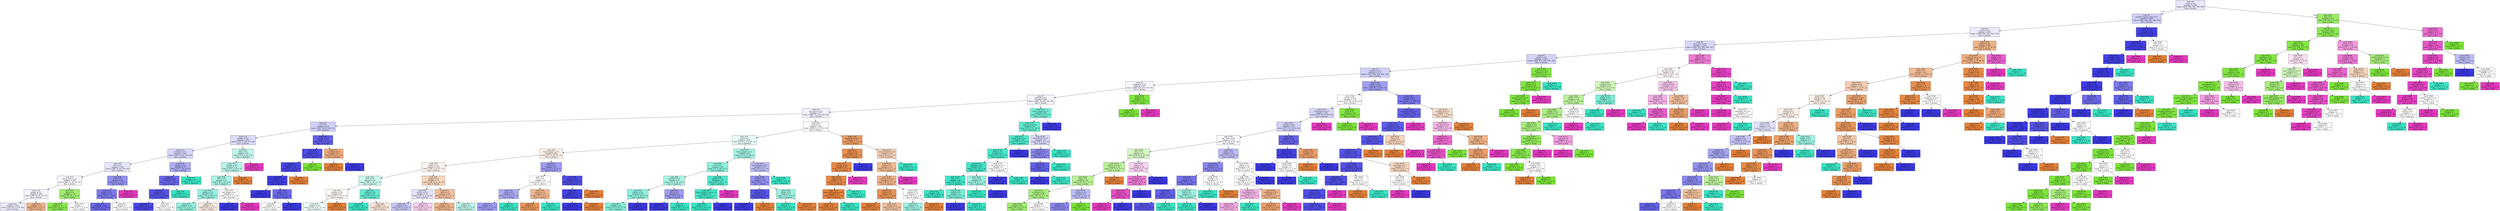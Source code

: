 digraph Tree {
node [shape=box, style="filled", color="black"] ;
0 [label=<node &#35;0<br/>cumin &le; 0.5<br/>samples = 2298<br/>value = [412, 568, 290, 769, 259]<br/>class = korean>, fillcolor="#e8e8fc"] ;
1 [label=<node &#35;1<br/>roasted_sesame_seed &le; 0.5<br/>samples = 1861<br/>value = [408, 224, 285, 766, 178]<br/>class = korean>, fillcolor="#cfcef9"] ;
0 -> 1 [labeldistance=2.5, labelangle=45, headlabel="True"] ;
2 [label=<node &#35;2<br/>starch &le; 0.5<br/>samples = 1621<br/>value = [404, 224, 281, 536, 176]<br/>class = korean>, fillcolor="#eaeafc"] ;
1 -> 2 ;
3 [label=<node &#35;3<br/>lime_juice &le; 0.5<br/>samples = 1414<br/>value = [263, 222, 266, 496, 167]<br/>class = korean>, fillcolor="#d8d7fa"] ;
2 -> 3 ;
4 [label=<node &#35;4<br/>yogurt &le; 0.5<br/>samples = 1323<br/>value = [258, 211, 255, 496, 103]<br/>class = korean>, fillcolor="#d3d3f9"] ;
3 -> 4 ;
5 [label=<node &#35;5<br/>cayenne &le; 0.5<br/>samples = 1277<br/>value = [257, 168, 254, 496, 102]<br/>class = korean>, fillcolor="#d1d1f9"] ;
4 -> 5 ;
6 [label=<node &#35;6<br/>cardamom &le; 0.5<br/>samples = 875<br/>value = [208, 109, 237, 270, 51]<br/>class = korean>, fillcolor="#f5f5fe"] ;
5 -> 6 ;
7 [label=<node &#35;7<br/>seaweed &le; 0.5<br/>samples = 843<br/>value = [208, 78, 237, 270, 50]<br/>class = korean>, fillcolor="#f4f4fe"] ;
6 -> 7 ;
8 [label=<node &#35;8<br/>soy_sauce &le; 0.5<br/>samples = 777<br/>value = [208, 78, 186, 255, 50]<br/>class = korean>, fillcolor="#efeffd"] ;
7 -> 8 ;
9 [label=<node &#35;9<br/>nut &le; 0.5<br/>samples = 432<br/>value = [84, 78, 69, 168, 33]<br/>class = korean>, fillcolor="#d0cff9"] ;
8 -> 9 ;
10 [label=<node &#35;10<br/>vinegar &le; 0.5<br/>samples = 395<br/>value = [79, 77, 69, 137, 33]<br/>class = korean>, fillcolor="#dbdbfa"] ;
9 -> 10 ;
11 [label=<node &#35;11<br/>soybean &le; 0.5<br/>samples = 340<br/>value = [69, 73, 44, 129, 25]<br/>class = korean>, fillcolor="#d6d5fa"] ;
10 -> 11 ;
12 [label=<node &#35;12<br/>fish &le; 0.5<br/>samples = 293<br/>value = [68, 72, 28, 100, 25]<br/>class = korean>, fillcolor="#e6e6fc"] ;
11 -> 12 ;
13 [label=<node &#35;13<br/>lemon_juice &le; 0.5<br/>samples = 259<br/>value = [66, 71, 26, 78, 18]<br/>class = korean>, fillcolor="#f8f8fe"] ;
12 -> 13 ;
14 [label=<node &#35;14<br/>pepper &le; 0.5<br/>samples = 243<br/>value = [66, 59, 25, 76, 17]<br/>class = korean>, fillcolor="#f4f4fe"] ;
13 -> 14 ;
15 [label=<node &#35;15<br/>samples = 230<br/>value = [57, 59, 22, 76, 16]<br/>class = korean>, fillcolor="#ecebfc"] ;
14 -> 15 ;
16 [label=<node &#35;16<br/>samples = 13<br/>value = [9, 0, 3, 0, 1]<br/>class = chinese>, fillcolor="#efb388"] ;
14 -> 16 ;
17 [label=<node &#35;17<br/>egg &le; 0.5<br/>samples = 16<br/>value = [0, 12, 1, 2, 1]<br/>class = indian>, fillcolor="#a1ec72"] ;
13 -> 17 ;
18 [label=<node &#35;18<br/>samples = 11<br/>value = [0, 10, 0, 0, 1]<br/>class = indian>, fillcolor="#88e84d"] ;
17 -> 18 ;
19 [label=<node &#35;19<br/>samples = 5<br/>value = [0, 2, 1, 2, 0]<br/>class = indian>, fillcolor="#ffffff"] ;
17 -> 19 ;
20 [label=<node &#35;20<br/>pork &le; 0.5<br/>samples = 34<br/>value = [2, 1, 2, 22, 7]<br/>class = korean>, fillcolor="#9391f1"] ;
12 -> 20 ;
21 [label=<node &#35;21<br/>ginger &le; 0.5<br/>samples = 31<br/>value = [2, 1, 2, 22, 4]<br/>class = korean>, fillcolor="#7d7bee"] ;
20 -> 21 ;
22 [label=<node &#35;22<br/>samples = 24<br/>value = [1, 1, 2, 19, 1]<br/>class = korean>, fillcolor="#6866eb"] ;
21 -> 22 ;
23 [label=<node &#35;23<br/>samples = 7<br/>value = [1, 0, 0, 3, 3]<br/>class = korean>, fillcolor="#ffffff"] ;
21 -> 23 ;
24 [label=<node &#35;24<br/>samples = 3<br/>value = [0, 0, 0, 0, 3]<br/>class = thai>, fillcolor="#e539c0"] ;
20 -> 24 ;
25 [label=<node &#35;25<br/>barley &le; 0.5<br/>samples = 47<br/>value = [1, 1, 16, 29, 0]<br/>class = korean>, fillcolor="#adacf4"] ;
11 -> 25 ;
26 [label=<node &#35;26<br/>enokidake &le; 0.5<br/>samples = 36<br/>value = [1, 1, 5, 29, 0]<br/>class = korean>, fillcolor="#6866eb"] ;
25 -> 26 ;
27 [label=<node &#35;27<br/>pepper &le; 0.5<br/>samples = 33<br/>value = [1, 1, 2, 29, 0]<br/>class = korean>, fillcolor="#5553e8"] ;
26 -> 27 ;
28 [label=<node &#35;28<br/>samples = 31<br/>value = [0, 0, 2, 29, 0]<br/>class = korean>, fillcolor="#4947e7"] ;
27 -> 28 ;
29 [label=<node &#35;29<br/>samples = 2<br/>value = [1, 1, 0, 0, 0]<br/>class = chinese>, fillcolor="#ffffff"] ;
27 -> 29 ;
30 [label=<node &#35;30<br/>samples = 3<br/>value = [0, 0, 3, 0, 0]<br/>class = japanese>, fillcolor="#39e5c5"] ;
26 -> 30 ;
31 [label=<node &#35;31<br/>samples = 11<br/>value = [0, 0, 11, 0, 0]<br/>class = japanese>, fillcolor="#39e5c5"] ;
25 -> 31 ;
32 [label=<node &#35;32<br/>bean &le; 0.5<br/>samples = 55<br/>value = [10, 4, 25, 8, 8]<br/>class = japanese>, fillcolor="#bdf6ec"] ;
10 -> 32 ;
33 [label=<node &#35;33<br/>chicken &le; 0.5<br/>samples = 51<br/>value = [10, 4, 25, 8, 4]<br/>class = japanese>, fillcolor="#b7f5ea"] ;
32 -> 33 ;
34 [label=<node &#35;34<br/>fish &le; 0.5<br/>samples = 47<br/>value = [6, 4, 25, 8, 4]<br/>class = japanese>, fillcolor="#a9f4e6"] ;
33 -> 34 ;
35 [label=<node &#35;35<br/>pepper &le; 0.5<br/>samples = 43<br/>value = [6, 4, 25, 6, 2]<br/>class = japanese>, fillcolor="#99f2e1"] ;
34 -> 35 ;
36 [label=<node &#35;36<br/>samples = 33<br/>value = [1, 4, 21, 6, 1]<br/>class = japanese>, fillcolor="#91f1df"] ;
35 -> 36 ;
37 [label=<node &#35;37<br/>samples = 10<br/>value = [5, 0, 4, 0, 1]<br/>class = chinese>, fillcolor="#fbeade"] ;
35 -> 37 ;
38 [label=<node &#35;38<br/>bell_pepper &le; 0.5<br/>samples = 4<br/>value = [0, 0, 0, 2, 2]<br/>class = korean>, fillcolor="#ffffff"] ;
34 -> 38 ;
39 [label=<node &#35;39<br/>samples = 2<br/>value = [0, 0, 0, 2, 0]<br/>class = korean>, fillcolor="#3c39e5"] ;
38 -> 39 ;
40 [label=<node &#35;40<br/>samples = 2<br/>value = [0, 0, 0, 0, 2]<br/>class = thai>, fillcolor="#e539c0"] ;
38 -> 40 ;
41 [label=<node &#35;41<br/>samples = 4<br/>value = [4, 0, 0, 0, 0]<br/>class = chinese>, fillcolor="#e58139"] ;
33 -> 41 ;
42 [label=<node &#35;42<br/>samples = 4<br/>value = [0, 0, 0, 0, 4]<br/>class = thai>, fillcolor="#e539c0"] ;
32 -> 42 ;
43 [label=<node &#35;43<br/>chicken &le; 0.5<br/>samples = 37<br/>value = [5, 1, 0, 31, 0]<br/>class = korean>, fillcolor="#615eea"] ;
9 -> 43 ;
44 [label=<node &#35;44<br/>rose &le; 0.5<br/>samples = 33<br/>value = [2, 1, 0, 30, 0]<br/>class = korean>, fillcolor="#4f4ce8"] ;
43 -> 44 ;
45 [label=<node &#35;45<br/>shellfish &le; 0.5<br/>samples = 32<br/>value = [2, 0, 0, 30, 0]<br/>class = korean>, fillcolor="#4946e7"] ;
44 -> 45 ;
46 [label=<node &#35;46<br/>cane_molasses &le; 0.5<br/>samples = 31<br/>value = [1, 0, 0, 30, 0]<br/>class = korean>, fillcolor="#4240e6"] ;
45 -> 46 ;
47 [label=<node &#35;47<br/>samples = 26<br/>value = [0, 0, 0, 26, 0]<br/>class = korean>, fillcolor="#3c39e5"] ;
46 -> 47 ;
48 [label=<node &#35;48<br/>ginger &le; 0.5<br/>samples = 5<br/>value = [1, 0, 0, 4, 0]<br/>class = korean>, fillcolor="#6d6aec"] ;
46 -> 48 ;
49 [label=<node &#35;49<br/>samples = 2<br/>value = [1, 0, 0, 1, 0]<br/>class = chinese>, fillcolor="#ffffff"] ;
48 -> 49 ;
50 [label=<node &#35;50<br/>samples = 3<br/>value = [0, 0, 0, 3, 0]<br/>class = korean>, fillcolor="#3c39e5"] ;
48 -> 50 ;
51 [label=<node &#35;51<br/>samples = 1<br/>value = [1, 0, 0, 0, 0]<br/>class = chinese>, fillcolor="#e58139"] ;
45 -> 51 ;
52 [label=<node &#35;52<br/>samples = 1<br/>value = [0, 1, 0, 0, 0]<br/>class = indian>, fillcolor="#7be539"] ;
44 -> 52 ;
53 [label=<node &#35;53<br/>cucumber &le; 0.5<br/>samples = 4<br/>value = [3, 0, 0, 1, 0]<br/>class = chinese>, fillcolor="#eeab7b"] ;
43 -> 53 ;
54 [label=<node &#35;54<br/>samples = 3<br/>value = [3, 0, 0, 0, 0]<br/>class = chinese>, fillcolor="#e58139"] ;
53 -> 54 ;
55 [label=<node &#35;55<br/>samples = 1<br/>value = [0, 0, 0, 1, 0]<br/>class = korean>, fillcolor="#3c39e5"] ;
53 -> 55 ;
56 [label=<node &#35;56<br/>pork &le; 0.5<br/>samples = 345<br/>value = [124, 0, 117, 87, 17]<br/>class = chinese>, fillcolor="#fefbf9"] ;
8 -> 56 ;
57 [label=<node &#35;57<br/>sake &le; 0.5<br/>samples = 288<br/>value = [78, 0, 110, 85, 15]<br/>class = japanese>, fillcolor="#e7fcf8"] ;
56 -> 57 ;
58 [label=<node &#35;58<br/>black_pepper &le; 0.5<br/>samples = 206<br/>value = [75, 0, 58, 59, 14]<br/>class = chinese>, fillcolor="#fcf1e9"] ;
57 -> 58 ;
59 [label=<node &#35;59<br/>garlic &le; 0.5<br/>samples = 155<br/>value = [62, 0, 53, 27, 13]<br/>class = chinese>, fillcolor="#fdf4ee"] ;
58 -> 59 ;
60 [label=<node &#35;60<br/>wine &le; 0.5<br/>samples = 84<br/>value = [28, 0, 43, 11, 2]<br/>class = japanese>, fillcolor="#caf8ef"] ;
59 -> 60 ;
61 [label=<node &#35;61<br/>cilantro &le; 0.5<br/>samples = 57<br/>value = [23, 0, 21, 11, 2]<br/>class = chinese>, fillcolor="#fef8f4"] ;
60 -> 61 ;
62 [label=<node &#35;62<br/>samples = 52<br/>value = [18, 0, 21, 11, 2]<br/>class = japanese>, fillcolor="#eefdfa"] ;
61 -> 62 ;
63 [label=<node &#35;63<br/>samples = 5<br/>value = [5, 0, 0, 0, 0]<br/>class = chinese>, fillcolor="#e58139"] ;
61 -> 63 ;
64 [label=<node &#35;64<br/>scallion &le; 0.5<br/>samples = 27<br/>value = [5, 0, 22, 0, 0]<br/>class = japanese>, fillcolor="#66ebd2"] ;
60 -> 64 ;
65 [label=<node &#35;65<br/>samples = 18<br/>value = [0, 0, 18, 0, 0]<br/>class = japanese>, fillcolor="#39e5c5"] ;
64 -> 65 ;
66 [label=<node &#35;66<br/>samples = 9<br/>value = [5, 0, 4, 0, 0]<br/>class = chinese>, fillcolor="#fae6d7"] ;
64 -> 66 ;
67 [label=<node &#35;67<br/>ginger &le; 0.5<br/>samples = 71<br/>value = [34, 0, 10, 16, 11]<br/>class = chinese>, fillcolor="#f6d6be"] ;
59 -> 67 ;
68 [label=<node &#35;68<br/>cilantro &le; 0.5<br/>samples = 32<br/>value = [11, 0, 3, 14, 4]<br/>class = korean>, fillcolor="#e3e3fb"] ;
67 -> 68 ;
69 [label=<node &#35;69<br/>samples = 26<br/>value = [9, 0, 2, 14, 1]<br/>class = korean>, fillcolor="#c6c5f7"] ;
68 -> 69 ;
70 [label=<node &#35;70<br/>samples = 6<br/>value = [2, 0, 1, 0, 3]<br/>class = thai>, fillcolor="#f8ceef"] ;
68 -> 70 ;
71 [label=<node &#35;71<br/>beef &le; 0.5<br/>samples = 39<br/>value = [23, 0, 7, 2, 7]<br/>class = chinese>, fillcolor="#f2c09c"] ;
67 -> 71 ;
72 [label=<node &#35;72<br/>samples = 34<br/>value = [23, 0, 4, 0, 7]<br/>class = chinese>, fillcolor="#f0b48a"] ;
71 -> 72 ;
73 [label=<node &#35;73<br/>samples = 5<br/>value = [0, 0, 3, 2, 0]<br/>class = japanese>, fillcolor="#bdf6ec"] ;
71 -> 73 ;
74 [label=<node &#35;74<br/>beef &le; 0.5<br/>samples = 51<br/>value = [13, 0, 5, 32, 1]<br/>class = korean>, fillcolor="#9e9cf2"] ;
58 -> 74 ;
75 [label=<node &#35;75<br/>rice &le; 0.5<br/>samples = 28<br/>value = [11, 0, 5, 11, 1]<br/>class = chinese>, fillcolor="#ffffff"] ;
74 -> 75 ;
76 [label=<node &#35;76<br/>onion &le; 0.5<br/>samples = 19<br/>value = [5, 0, 3, 11, 0]<br/>class = korean>, fillcolor="#abaaf4"] ;
75 -> 76 ;
77 [label=<node &#35;77<br/>samples = 17<br/>value = [5, 0, 1, 11, 0]<br/>class = korean>, fillcolor="#9d9cf2"] ;
76 -> 77 ;
78 [label=<node &#35;78<br/>samples = 2<br/>value = [0, 0, 2, 0, 0]<br/>class = japanese>, fillcolor="#39e5c5"] ;
76 -> 78 ;
79 [label=<node &#35;79<br/>carrot &le; 0.5<br/>samples = 9<br/>value = [6, 0, 2, 0, 1]<br/>class = chinese>, fillcolor="#f0b78e"] ;
75 -> 79 ;
80 [label=<node &#35;80<br/>samples = 7<br/>value = [6, 0, 0, 0, 1]<br/>class = chinese>, fillcolor="#e9965a"] ;
79 -> 80 ;
81 [label=<node &#35;81<br/>samples = 2<br/>value = [0, 0, 2, 0, 0]<br/>class = japanese>, fillcolor="#39e5c5"] ;
79 -> 81 ;
82 [label=<node &#35;82<br/>cilantro &le; 0.5<br/>samples = 23<br/>value = [2, 0, 0, 21, 0]<br/>class = korean>, fillcolor="#4f4ce7"] ;
74 -> 82 ;
83 [label=<node &#35;83<br/>leek &le; 0.5<br/>samples = 22<br/>value = [1, 0, 0, 21, 0]<br/>class = korean>, fillcolor="#4542e6"] ;
82 -> 83 ;
84 [label=<node &#35;84<br/>samples = 21<br/>value = [0, 0, 0, 21, 0]<br/>class = korean>, fillcolor="#3c39e5"] ;
83 -> 84 ;
85 [label=<node &#35;85<br/>samples = 1<br/>value = [1, 0, 0, 0, 0]<br/>class = chinese>, fillcolor="#e58139"] ;
83 -> 85 ;
86 [label=<node &#35;86<br/>samples = 1<br/>value = [1, 0, 0, 0, 0]<br/>class = chinese>, fillcolor="#e58139"] ;
82 -> 86 ;
87 [label=<node &#35;87<br/>black_pepper &le; 0.5<br/>samples = 82<br/>value = [3, 0, 52, 26, 1]<br/>class = japanese>, fillcolor="#a3f3e4"] ;
57 -> 87 ;
88 [label=<node &#35;88<br/>rice &le; 0.5<br/>samples = 69<br/>value = [1, 0, 48, 19, 1]<br/>class = japanese>, fillcolor="#8cf0dd"] ;
87 -> 88 ;
89 [label=<node &#35;89<br/>soybean &le; 0.5<br/>samples = 51<br/>value = [1, 0, 32, 18, 0]<br/>class = japanese>, fillcolor="#abf4e6"] ;
88 -> 89 ;
90 [label=<node &#35;90<br/>tomato &le; 0.5<br/>samples = 42<br/>value = [1, 0, 29, 12, 0]<br/>class = japanese>, fillcolor="#8ff0de"] ;
89 -> 90 ;
91 [label=<node &#35;91<br/>samples = 40<br/>value = [1, 0, 29, 10, 0]<br/>class = japanese>, fillcolor="#82efda"] ;
90 -> 91 ;
92 [label=<node &#35;92<br/>samples = 2<br/>value = [0, 0, 0, 2, 0]<br/>class = korean>, fillcolor="#3c39e5"] ;
90 -> 92 ;
93 [label=<node &#35;93<br/>fish &le; 0.5<br/>samples = 9<br/>value = [0, 0, 3, 6, 0]<br/>class = korean>, fillcolor="#9e9cf2"] ;
89 -> 93 ;
94 [label=<node &#35;94<br/>samples = 6<br/>value = [0, 0, 0, 6, 0]<br/>class = korean>, fillcolor="#3c39e5"] ;
93 -> 94 ;
95 [label=<node &#35;95<br/>samples = 3<br/>value = [0, 0, 3, 0, 0]<br/>class = japanese>, fillcolor="#39e5c5"] ;
93 -> 95 ;
96 [label=<node &#35;96<br/>peanut &le; 0.5<br/>samples = 18<br/>value = [0, 0, 16, 1, 1]<br/>class = japanese>, fillcolor="#50e8cc"] ;
88 -> 96 ;
97 [label=<node &#35;97<br/>black_sesame_seed &le; 0.5<br/>samples = 17<br/>value = [0, 0, 16, 1, 0]<br/>class = japanese>, fillcolor="#45e7c9"] ;
96 -> 97 ;
98 [label=<node &#35;98<br/>samples = 16<br/>value = [0, 0, 16, 0, 0]<br/>class = japanese>, fillcolor="#39e5c5"] ;
97 -> 98 ;
99 [label=<node &#35;99<br/>samples = 1<br/>value = [0, 0, 0, 1, 0]<br/>class = korean>, fillcolor="#3c39e5"] ;
97 -> 99 ;
100 [label=<node &#35;100<br/>samples = 1<br/>value = [0, 0, 0, 0, 1]<br/>class = thai>, fillcolor="#e539c0"] ;
96 -> 100 ;
101 [label=<node &#35;101<br/>katsuobushi &le; 0.5<br/>samples = 13<br/>value = [2, 0, 4, 7, 0]<br/>class = korean>, fillcolor="#bebdf6"] ;
87 -> 101 ;
102 [label=<node &#35;102<br/>carrot &le; 0.5<br/>samples = 11<br/>value = [2, 0, 2, 7, 0]<br/>class = korean>, fillcolor="#9391f1"] ;
101 -> 102 ;
103 [label=<node &#35;103<br/>olive_oil &le; 0.5<br/>samples = 8<br/>value = [1, 0, 0, 7, 0]<br/>class = korean>, fillcolor="#5855e9"] ;
102 -> 103 ;
104 [label=<node &#35;104<br/>samples = 7<br/>value = [0, 0, 0, 7, 0]<br/>class = korean>, fillcolor="#3c39e5"] ;
103 -> 104 ;
105 [label=<node &#35;105<br/>samples = 1<br/>value = [1, 0, 0, 0, 0]<br/>class = chinese>, fillcolor="#e58139"] ;
103 -> 105 ;
106 [label=<node &#35;106<br/>wheat &le; 0.5<br/>samples = 3<br/>value = [1, 0, 2, 0, 0]<br/>class = japanese>, fillcolor="#9cf2e2"] ;
102 -> 106 ;
107 [label=<node &#35;107<br/>samples = 2<br/>value = [0, 0, 2, 0, 0]<br/>class = japanese>, fillcolor="#39e5c5"] ;
106 -> 107 ;
108 [label=<node &#35;108<br/>samples = 1<br/>value = [1, 0, 0, 0, 0]<br/>class = chinese>, fillcolor="#e58139"] ;
106 -> 108 ;
109 [label=<node &#35;109<br/>samples = 2<br/>value = [0, 0, 2, 0, 0]<br/>class = japanese>, fillcolor="#39e5c5"] ;
101 -> 109 ;
110 [label=<node &#35;110<br/>vegetable_oil &le; 0.5<br/>samples = 57<br/>value = [46, 0, 7, 2, 2]<br/>class = chinese>, fillcolor="#eb9d65"] ;
56 -> 110 ;
111 [label=<node &#35;111<br/>yeast &le; 0.5<br/>samples = 41<br/>value = [37, 0, 2, 1, 1]<br/>class = chinese>, fillcolor="#e88e4d"] ;
110 -> 111 ;
112 [label=<node &#35;112<br/>coconut &le; 0.5<br/>samples = 40<br/>value = [37, 0, 2, 0, 1]<br/>class = chinese>, fillcolor="#e78b49"] ;
111 -> 112 ;
113 [label=<node &#35;113<br/>squid &le; 0.5<br/>samples = 39<br/>value = [37, 0, 2, 0, 0]<br/>class = chinese>, fillcolor="#e68844"] ;
112 -> 113 ;
114 [label=<node &#35;114<br/>green_bell_pepper &le; 0.5<br/>samples = 38<br/>value = [37, 0, 1, 0, 0]<br/>class = chinese>, fillcolor="#e6843e"] ;
113 -> 114 ;
115 [label=<node &#35;115<br/>samples = 37<br/>value = [37, 0, 0, 0, 0]<br/>class = chinese>, fillcolor="#e58139"] ;
114 -> 115 ;
116 [label=<node &#35;116<br/>samples = 1<br/>value = [0, 0, 1, 0, 0]<br/>class = japanese>, fillcolor="#39e5c5"] ;
114 -> 116 ;
117 [label=<node &#35;117<br/>samples = 1<br/>value = [0, 0, 1, 0, 0]<br/>class = japanese>, fillcolor="#39e5c5"] ;
113 -> 117 ;
118 [label=<node &#35;118<br/>samples = 1<br/>value = [0, 0, 0, 0, 1]<br/>class = thai>, fillcolor="#e539c0"] ;
112 -> 118 ;
119 [label=<node &#35;119<br/>samples = 1<br/>value = [0, 0, 0, 1, 0]<br/>class = korean>, fillcolor="#3c39e5"] ;
111 -> 119 ;
120 [label=<node &#35;120<br/>cane_molasses &le; 0.5<br/>samples = 16<br/>value = [9, 0, 5, 1, 1]<br/>class = chinese>, fillcolor="#f6d1b7"] ;
110 -> 120 ;
121 [label=<node &#35;121<br/>crab &le; 0.5<br/>samples = 14<br/>value = [9, 0, 3, 1, 1]<br/>class = chinese>, fillcolor="#f1ba93"] ;
120 -> 121 ;
122 [label=<node &#35;122<br/>sesame_oil &le; 0.5<br/>samples = 13<br/>value = [9, 0, 3, 1, 0]<br/>class = chinese>, fillcolor="#efb388"] ;
121 -> 122 ;
123 [label=<node &#35;123<br/>sake &le; 0.5<br/>samples = 8<br/>value = [7, 0, 1, 0, 0]<br/>class = chinese>, fillcolor="#e99355"] ;
122 -> 123 ;
124 [label=<node &#35;124<br/>samples = 5<br/>value = [5, 0, 0, 0, 0]<br/>class = chinese>, fillcolor="#e58139"] ;
123 -> 124 ;
125 [label=<node &#35;125<br/>samples = 3<br/>value = [2, 0, 1, 0, 0]<br/>class = chinese>, fillcolor="#f2c09c"] ;
123 -> 125 ;
126 [label=<node &#35;126<br/>pepper &le; 0.5<br/>samples = 5<br/>value = [2, 0, 2, 1, 0]<br/>class = chinese>, fillcolor="#ffffff"] ;
122 -> 126 ;
127 [label=<node &#35;127<br/>samples = 3<br/>value = [0, 0, 2, 1, 0]<br/>class = japanese>, fillcolor="#9cf2e2"] ;
126 -> 127 ;
128 [label=<node &#35;128<br/>samples = 2<br/>value = [2, 0, 0, 0, 0]<br/>class = chinese>, fillcolor="#e58139"] ;
126 -> 128 ;
129 [label=<node &#35;129<br/>samples = 1<br/>value = [0, 0, 0, 0, 1]<br/>class = thai>, fillcolor="#e539c0"] ;
121 -> 129 ;
130 [label=<node &#35;130<br/>samples = 2<br/>value = [0, 0, 2, 0, 0]<br/>class = japanese>, fillcolor="#39e5c5"] ;
120 -> 130 ;
131 [label=<node &#35;131<br/>black_pepper &le; 0.5<br/>samples = 66<br/>value = [0, 0, 51, 15, 0]<br/>class = japanese>, fillcolor="#73edd6"] ;
7 -> 131 ;
132 [label=<node &#35;132<br/>sesame_oil &le; 0.5<br/>samples = 61<br/>value = [0, 0, 51, 10, 0]<br/>class = japanese>, fillcolor="#60ead0"] ;
131 -> 132 ;
133 [label=<node &#35;133<br/>black_bean &le; 0.5<br/>samples = 52<br/>value = [0, 0, 47, 5, 0]<br/>class = japanese>, fillcolor="#4ee8cb"] ;
132 -> 133 ;
134 [label=<node &#35;134<br/>wheat &le; 0.5<br/>samples = 51<br/>value = [0, 0, 47, 4, 0]<br/>class = japanese>, fillcolor="#4ae7ca"] ;
133 -> 134 ;
135 [label=<node &#35;135<br/>vegetable &le; 0.5<br/>samples = 47<br/>value = [0, 0, 45, 2, 0]<br/>class = japanese>, fillcolor="#42e6c8"] ;
134 -> 135 ;
136 [label=<node &#35;136<br/>kelp &le; 0.5<br/>samples = 44<br/>value = [0, 0, 43, 1, 0]<br/>class = japanese>, fillcolor="#3ee6c6"] ;
135 -> 136 ;
137 [label=<node &#35;137<br/>samples = 40<br/>value = [0, 0, 40, 0, 0]<br/>class = japanese>, fillcolor="#39e5c5"] ;
136 -> 137 ;
138 [label=<node &#35;138<br/>radish &le; 0.5<br/>samples = 4<br/>value = [0, 0, 3, 1, 0]<br/>class = japanese>, fillcolor="#7beed8"] ;
136 -> 138 ;
139 [label=<node &#35;139<br/>samples = 1<br/>value = [0, 0, 0, 1, 0]<br/>class = korean>, fillcolor="#3c39e5"] ;
138 -> 139 ;
140 [label=<node &#35;140<br/>samples = 3<br/>value = [0, 0, 3, 0, 0]<br/>class = japanese>, fillcolor="#39e5c5"] ;
138 -> 140 ;
141 [label=<node &#35;141<br/>tuna &le; 0.5<br/>samples = 3<br/>value = [0, 0, 2, 1, 0]<br/>class = japanese>, fillcolor="#9cf2e2"] ;
135 -> 141 ;
142 [label=<node &#35;142<br/>samples = 2<br/>value = [0, 0, 2, 0, 0]<br/>class = japanese>, fillcolor="#39e5c5"] ;
141 -> 142 ;
143 [label=<node &#35;143<br/>samples = 1<br/>value = [0, 0, 0, 1, 0]<br/>class = korean>, fillcolor="#3c39e5"] ;
141 -> 143 ;
144 [label=<node &#35;144<br/>bell_pepper &le; 0.5<br/>samples = 4<br/>value = [0, 0, 2, 2, 0]<br/>class = japanese>, fillcolor="#ffffff"] ;
134 -> 144 ;
145 [label=<node &#35;145<br/>samples = 2<br/>value = [0, 0, 0, 2, 0]<br/>class = korean>, fillcolor="#3c39e5"] ;
144 -> 145 ;
146 [label=<node &#35;146<br/>samples = 2<br/>value = [0, 0, 2, 0, 0]<br/>class = japanese>, fillcolor="#39e5c5"] ;
144 -> 146 ;
147 [label=<node &#35;147<br/>samples = 1<br/>value = [0, 0, 0, 1, 0]<br/>class = korean>, fillcolor="#3c39e5"] ;
133 -> 147 ;
148 [label=<node &#35;148<br/>katsuobushi &le; 0.5<br/>samples = 9<br/>value = [0, 0, 4, 5, 0]<br/>class = korean>, fillcolor="#d8d7fa"] ;
132 -> 148 ;
149 [label=<node &#35;149<br/>sesame_seed &le; 0.5<br/>samples = 7<br/>value = [0, 0, 2, 5, 0]<br/>class = korean>, fillcolor="#8a88ef"] ;
148 -> 149 ;
150 [label=<node &#35;150<br/>pork &le; 0.5<br/>samples = 6<br/>value = [0, 0, 1, 5, 0]<br/>class = korean>, fillcolor="#6361ea"] ;
149 -> 150 ;
151 [label=<node &#35;151<br/>samples = 5<br/>value = [0, 0, 0, 5, 0]<br/>class = korean>, fillcolor="#3c39e5"] ;
150 -> 151 ;
152 [label=<node &#35;152<br/>samples = 1<br/>value = [0, 0, 1, 0, 0]<br/>class = japanese>, fillcolor="#39e5c5"] ;
150 -> 152 ;
153 [label=<node &#35;153<br/>samples = 1<br/>value = [0, 0, 1, 0, 0]<br/>class = japanese>, fillcolor="#39e5c5"] ;
149 -> 153 ;
154 [label=<node &#35;154<br/>samples = 2<br/>value = [0, 0, 2, 0, 0]<br/>class = japanese>, fillcolor="#39e5c5"] ;
148 -> 154 ;
155 [label=<node &#35;155<br/>samples = 5<br/>value = [0, 0, 0, 5, 0]<br/>class = korean>, fillcolor="#3c39e5"] ;
131 -> 155 ;
156 [label=<node &#35;156<br/>bean &le; 0.5<br/>samples = 32<br/>value = [0, 31, 0, 0, 1]<br/>class = indian>, fillcolor="#7fe63f"] ;
6 -> 156 ;
157 [label=<node &#35;157<br/>samples = 31<br/>value = [0, 31, 0, 0, 0]<br/>class = indian>, fillcolor="#7be539"] ;
156 -> 157 ;
158 [label=<node &#35;158<br/>samples = 1<br/>value = [0, 0, 0, 0, 1]<br/>class = thai>, fillcolor="#e539c0"] ;
156 -> 158 ;
159 [label=<node &#35;159<br/>scallion &le; 0.5<br/>samples = 402<br/>value = [49, 59, 17, 226, 51]<br/>class = korean>, fillcolor="#a09ff2"] ;
5 -> 159 ;
160 [label=<node &#35;160<br/>turmeric &le; 0.5<br/>samples = 176<br/>value = [15, 58, 10, 60, 33]<br/>class = korean>, fillcolor="#fcfcff"] ;
159 -> 160 ;
161 [label=<node &#35;161<br/>lemongrass &le; 0.5<br/>samples = 152<br/>value = [15, 35, 10, 60, 32]<br/>class = korean>, fillcolor="#d5d5f9"] ;
160 -> 161 ;
162 [label=<node &#35;162<br/>soybean &le; 0.5<br/>samples = 142<br/>value = [15, 35, 10, 60, 22]<br/>class = korean>, fillcolor="#d1d1f9"] ;
161 -> 162 ;
163 [label=<node &#35;163<br/>soy_sauce &le; 0.5<br/>samples = 114<br/>value = [11, 35, 9, 37, 22]<br/>class = korean>, fillcolor="#fafafe"] ;
162 -> 163 ;
164 [label=<node &#35;164<br/>fish &le; 0.5<br/>samples = 74<br/>value = [4, 35, 3, 18, 14]<br/>class = indian>, fillcolor="#d7f7c3"] ;
163 -> 164 ;
165 [label=<node &#35;165<br/>peanut_oil &le; 0.5<br/>samples = 58<br/>value = [4, 35, 3, 11, 5]<br/>class = indian>, fillcolor="#bcf29a"] ;
164 -> 165 ;
166 [label=<node &#35;166<br/>egg &le; 0.5<br/>samples = 56<br/>value = [2, 35, 3, 11, 5]<br/>class = indian>, fillcolor="#b9f195"] ;
165 -> 166 ;
167 [label=<node &#35;167<br/>cucumber &le; 0.5<br/>samples = 48<br/>value = [1, 33, 3, 7, 4]<br/>class = indian>, fillcolor="#abef81"] ;
166 -> 167 ;
168 [label=<node &#35;168<br/>samples = 44<br/>value = [0, 33, 2, 6, 3]<br/>class = indian>, fillcolor="#a1ed72"] ;
167 -> 168 ;
169 [label=<node &#35;169<br/>samples = 4<br/>value = [1, 0, 1, 1, 1]<br/>class = chinese>, fillcolor="#ffffff"] ;
167 -> 169 ;
170 [label=<node &#35;170<br/>cilantro &le; 0.5<br/>samples = 8<br/>value = [1, 2, 0, 4, 1]<br/>class = korean>, fillcolor="#bebdf6"] ;
166 -> 170 ;
171 [label=<node &#35;171<br/>samples = 6<br/>value = [1, 0, 0, 4, 1]<br/>class = korean>, fillcolor="#8a88ef"] ;
170 -> 171 ;
172 [label=<node &#35;172<br/>samples = 2<br/>value = [0, 2, 0, 0, 0]<br/>class = indian>, fillcolor="#7be539"] ;
170 -> 172 ;
173 [label=<node &#35;173<br/>samples = 2<br/>value = [2, 0, 0, 0, 0]<br/>class = chinese>, fillcolor="#e58139"] ;
165 -> 173 ;
174 [label=<node &#35;174<br/>egg &le; 0.5<br/>samples = 16<br/>value = [0, 0, 0, 7, 9]<br/>class = thai>, fillcolor="#f9d3f1"] ;
164 -> 174 ;
175 [label=<node &#35;175<br/>black_pepper &le; 0.5<br/>samples = 12<br/>value = [0, 0, 0, 3, 9]<br/>class = thai>, fillcolor="#ee7bd5"] ;
174 -> 175 ;
176 [label=<node &#35;176<br/>nira &le; 0.5<br/>samples = 10<br/>value = [0, 0, 0, 1, 9]<br/>class = thai>, fillcolor="#e84fc7"] ;
175 -> 176 ;
177 [label=<node &#35;177<br/>samples = 9<br/>value = [0, 0, 0, 0, 9]<br/>class = thai>, fillcolor="#e539c0"] ;
176 -> 177 ;
178 [label=<node &#35;178<br/>samples = 1<br/>value = [0, 0, 0, 1, 0]<br/>class = korean>, fillcolor="#3c39e5"] ;
176 -> 178 ;
179 [label=<node &#35;179<br/>samples = 2<br/>value = [0, 0, 0, 2, 0]<br/>class = korean>, fillcolor="#3c39e5"] ;
175 -> 179 ;
180 [label=<node &#35;180<br/>samples = 4<br/>value = [0, 0, 0, 4, 0]<br/>class = korean>, fillcolor="#3c39e5"] ;
174 -> 180 ;
181 [label=<node &#35;181<br/>garlic &le; 0.5<br/>samples = 40<br/>value = [7, 0, 6, 19, 8]<br/>class = korean>, fillcolor="#bcbbf6"] ;
163 -> 181 ;
182 [label=<node &#35;182<br/>cilantro &le; 0.5<br/>samples = 22<br/>value = [1, 0, 4, 15, 2]<br/>class = korean>, fillcolor="#8886ef"] ;
181 -> 182 ;
183 [label=<node &#35;183<br/>rice &le; 0.5<br/>samples = 20<br/>value = [0, 0, 3, 15, 2]<br/>class = korean>, fillcolor="#7573ed"] ;
182 -> 183 ;
184 [label=<node &#35;184<br/>ham &le; 0.5<br/>samples = 17<br/>value = [0, 0, 1, 14, 2]<br/>class = korean>, fillcolor="#6361ea"] ;
183 -> 184 ;
185 [label=<node &#35;185<br/>samples = 16<br/>value = [0, 0, 0, 14, 2]<br/>class = korean>, fillcolor="#5855e9"] ;
184 -> 185 ;
186 [label=<node &#35;186<br/>samples = 1<br/>value = [0, 0, 1, 0, 0]<br/>class = japanese>, fillcolor="#39e5c5"] ;
184 -> 186 ;
187 [label=<node &#35;187<br/>beef &le; 0.5<br/>samples = 3<br/>value = [0, 0, 2, 1, 0]<br/>class = japanese>, fillcolor="#9cf2e2"] ;
183 -> 187 ;
188 [label=<node &#35;188<br/>samples = 2<br/>value = [0, 0, 2, 0, 0]<br/>class = japanese>, fillcolor="#39e5c5"] ;
187 -> 188 ;
189 [label=<node &#35;189<br/>samples = 1<br/>value = [0, 0, 0, 1, 0]<br/>class = korean>, fillcolor="#3c39e5"] ;
187 -> 189 ;
190 [label=<node &#35;190<br/>shiitake &le; 0.5<br/>samples = 2<br/>value = [1, 0, 1, 0, 0]<br/>class = chinese>, fillcolor="#ffffff"] ;
182 -> 190 ;
191 [label=<node &#35;191<br/>samples = 1<br/>value = [0, 0, 1, 0, 0]<br/>class = japanese>, fillcolor="#39e5c5"] ;
190 -> 191 ;
192 [label=<node &#35;192<br/>samples = 1<br/>value = [1, 0, 0, 0, 0]<br/>class = chinese>, fillcolor="#e58139"] ;
190 -> 192 ;
193 [label=<node &#35;193<br/>radish &le; 0.5<br/>samples = 18<br/>value = [6, 0, 2, 4, 6]<br/>class = chinese>, fillcolor="#ffffff"] ;
181 -> 193 ;
194 [label=<node &#35;194<br/>vegetable_oil &le; 0.5<br/>samples = 16<br/>value = [6, 0, 2, 2, 6]<br/>class = chinese>, fillcolor="#ffffff"] ;
193 -> 194 ;
195 [label=<node &#35;195<br/>katsuobushi &le; 0.5<br/>samples = 10<br/>value = [2, 0, 1, 2, 5]<br/>class = thai>, fillcolor="#f5b5e7"] ;
194 -> 195 ;
196 [label=<node &#35;196<br/>samples = 9<br/>value = [2, 0, 0, 2, 5]<br/>class = thai>, fillcolor="#f4aae4"] ;
195 -> 196 ;
197 [label=<node &#35;197<br/>samples = 1<br/>value = [0, 0, 1, 0, 0]<br/>class = japanese>, fillcolor="#39e5c5"] ;
195 -> 197 ;
198 [label=<node &#35;198<br/>mushroom &le; 0.5<br/>samples = 6<br/>value = [4, 0, 1, 0, 1]<br/>class = chinese>, fillcolor="#efb388"] ;
194 -> 198 ;
199 [label=<node &#35;199<br/>samples = 5<br/>value = [4, 0, 1, 0, 0]<br/>class = chinese>, fillcolor="#eca06a"] ;
198 -> 199 ;
200 [label=<node &#35;200<br/>samples = 1<br/>value = [0, 0, 0, 0, 1]<br/>class = thai>, fillcolor="#e539c0"] ;
198 -> 200 ;
201 [label=<node &#35;201<br/>samples = 2<br/>value = [0, 0, 0, 2, 0]<br/>class = korean>, fillcolor="#3c39e5"] ;
193 -> 201 ;
202 [label=<node &#35;202<br/>pepper &le; 0.5<br/>samples = 28<br/>value = [4, 0, 1, 23, 0]<br/>class = korean>, fillcolor="#6562ea"] ;
162 -> 202 ;
203 [label=<node &#35;203<br/>lettuce &le; 0.5<br/>samples = 23<br/>value = [0, 0, 1, 22, 0]<br/>class = korean>, fillcolor="#4542e6"] ;
202 -> 203 ;
204 [label=<node &#35;204<br/>samples = 21<br/>value = [0, 0, 0, 21, 0]<br/>class = korean>, fillcolor="#3c39e5"] ;
203 -> 204 ;
205 [label=<node &#35;205<br/>carrot &le; 0.5<br/>samples = 2<br/>value = [0, 0, 1, 1, 0]<br/>class = japanese>, fillcolor="#ffffff"] ;
203 -> 205 ;
206 [label=<node &#35;206<br/>samples = 1<br/>value = [0, 0, 0, 1, 0]<br/>class = korean>, fillcolor="#3c39e5"] ;
205 -> 206 ;
207 [label=<node &#35;207<br/>samples = 1<br/>value = [0, 0, 1, 0, 0]<br/>class = japanese>, fillcolor="#39e5c5"] ;
205 -> 207 ;
208 [label=<node &#35;208<br/>zucchini &le; 0.5<br/>samples = 5<br/>value = [4, 0, 0, 1, 0]<br/>class = chinese>, fillcolor="#eca06a"] ;
202 -> 208 ;
209 [label=<node &#35;209<br/>samples = 4<br/>value = [4, 0, 0, 0, 0]<br/>class = chinese>, fillcolor="#e58139"] ;
208 -> 209 ;
210 [label=<node &#35;210<br/>samples = 1<br/>value = [0, 0, 0, 1, 0]<br/>class = korean>, fillcolor="#3c39e5"] ;
208 -> 210 ;
211 [label=<node &#35;211<br/>samples = 10<br/>value = [0, 0, 0, 0, 10]<br/>class = thai>, fillcolor="#e539c0"] ;
161 -> 211 ;
212 [label=<node &#35;212<br/>basil &le; 0.5<br/>samples = 24<br/>value = [0, 23, 0, 0, 1]<br/>class = indian>, fillcolor="#81e642"] ;
160 -> 212 ;
213 [label=<node &#35;213<br/>samples = 23<br/>value = [0, 23, 0, 0, 0]<br/>class = indian>, fillcolor="#7be539"] ;
212 -> 213 ;
214 [label=<node &#35;214<br/>samples = 1<br/>value = [0, 0, 0, 0, 1]<br/>class = thai>, fillcolor="#e539c0"] ;
212 -> 214 ;
215 [label=<node &#35;215<br/>cilantro &le; 0.5<br/>samples = 226<br/>value = [34, 1, 7, 166, 18]<br/>class = korean>, fillcolor="#7977ed"] ;
159 -> 215 ;
216 [label=<node &#35;216<br/>peanut_butter &le; 0.5<br/>samples = 203<br/>value = [22, 0, 5, 166, 10]<br/>class = korean>, fillcolor="#6461ea"] ;
215 -> 216 ;
217 [label=<node &#35;217<br/>peanut &le; 0.5<br/>samples = 198<br/>value = [22, 0, 5, 166, 5]<br/>class = korean>, fillcolor="#5f5dea"] ;
216 -> 217 ;
218 [label=<node &#35;218<br/>peanut_oil &le; 0.5<br/>samples = 193<br/>value = [19, 0, 5, 166, 3]<br/>class = korean>, fillcolor="#5a58e9"] ;
217 -> 218 ;
219 [label=<node &#35;219<br/>macaroni &le; 0.5<br/>samples = 190<br/>value = [16, 0, 5, 166, 3]<br/>class = korean>, fillcolor="#5754e9"] ;
218 -> 219 ;
220 [label=<node &#35;220<br/>sherry &le; 0.5<br/>samples = 186<br/>value = [14, 0, 5, 165, 2]<br/>class = korean>, fillcolor="#5451e8"] ;
219 -> 220 ;
221 [label=<node &#35;221<br/>coriander &le; 0.5<br/>samples = 184<br/>value = [13, 0, 4, 165, 2]<br/>class = korean>, fillcolor="#524fe8"] ;
220 -> 221 ;
222 [label=<node &#35;222<br/>cashew &le; 0.5<br/>samples = 183<br/>value = [13, 0, 4, 165, 1]<br/>class = korean>, fillcolor="#514ee8"] ;
221 -> 222 ;
223 [label=<node &#35;223<br/>samples = 182<br/>value = [13, 0, 4, 165, 0]<br/>class = korean>, fillcolor="#504de8"] ;
222 -> 223 ;
224 [label=<node &#35;224<br/>samples = 1<br/>value = [0, 0, 0, 0, 1]<br/>class = thai>, fillcolor="#e539c0"] ;
222 -> 224 ;
225 [label=<node &#35;225<br/>samples = 1<br/>value = [0, 0, 0, 0, 1]<br/>class = thai>, fillcolor="#e539c0"] ;
221 -> 225 ;
226 [label=<node &#35;226<br/>rice &le; 0.5<br/>samples = 2<br/>value = [1, 0, 1, 0, 0]<br/>class = chinese>, fillcolor="#ffffff"] ;
220 -> 226 ;
227 [label=<node &#35;227<br/>samples = 1<br/>value = [1, 0, 0, 0, 0]<br/>class = chinese>, fillcolor="#e58139"] ;
226 -> 227 ;
228 [label=<node &#35;228<br/>samples = 1<br/>value = [0, 0, 1, 0, 0]<br/>class = japanese>, fillcolor="#39e5c5"] ;
226 -> 228 ;
229 [label=<node &#35;229<br/>soy_sauce &le; 0.5<br/>samples = 4<br/>value = [2, 0, 0, 1, 1]<br/>class = chinese>, fillcolor="#f6d5bd"] ;
219 -> 229 ;
230 [label=<node &#35;230<br/>rice &le; 0.5<br/>samples = 2<br/>value = [0, 0, 0, 1, 1]<br/>class = korean>, fillcolor="#ffffff"] ;
229 -> 230 ;
231 [label=<node &#35;231<br/>samples = 1<br/>value = [0, 0, 0, 0, 1]<br/>class = thai>, fillcolor="#e539c0"] ;
230 -> 231 ;
232 [label=<node &#35;232<br/>samples = 1<br/>value = [0, 0, 0, 1, 0]<br/>class = korean>, fillcolor="#3c39e5"] ;
230 -> 232 ;
233 [label=<node &#35;233<br/>samples = 2<br/>value = [2, 0, 0, 0, 0]<br/>class = chinese>, fillcolor="#e58139"] ;
229 -> 233 ;
234 [label=<node &#35;234<br/>samples = 3<br/>value = [3, 0, 0, 0, 0]<br/>class = chinese>, fillcolor="#e58139"] ;
218 -> 234 ;
235 [label=<node &#35;235<br/>rice &le; 0.5<br/>samples = 5<br/>value = [3, 0, 0, 0, 2]<br/>class = chinese>, fillcolor="#f6d5bd"] ;
217 -> 235 ;
236 [label=<node &#35;236<br/>samples = 3<br/>value = [3, 0, 0, 0, 0]<br/>class = chinese>, fillcolor="#e58139"] ;
235 -> 236 ;
237 [label=<node &#35;237<br/>samples = 2<br/>value = [0, 0, 0, 0, 2]<br/>class = thai>, fillcolor="#e539c0"] ;
235 -> 237 ;
238 [label=<node &#35;238<br/>samples = 5<br/>value = [0, 0, 0, 0, 5]<br/>class = thai>, fillcolor="#e539c0"] ;
216 -> 238 ;
239 [label=<node &#35;239<br/>sesame_oil &le; 0.5<br/>samples = 23<br/>value = [12, 1, 2, 0, 8]<br/>class = chinese>, fillcolor="#f8ddca"] ;
215 -> 239 ;
240 [label=<node &#35;240<br/>soy_sauce &le; 0.5<br/>samples = 15<br/>value = [4, 1, 2, 0, 8]<br/>class = thai>, fillcolor="#f6b7e8"] ;
239 -> 240 ;
241 [label=<node &#35;241<br/>vegetable &le; 0.5<br/>samples = 9<br/>value = [0, 1, 1, 0, 7]<br/>class = thai>, fillcolor="#ec6ad0"] ;
240 -> 241 ;
242 [label=<node &#35;242<br/>mandarin_peel &le; 0.5<br/>samples = 8<br/>value = [0, 0, 1, 0, 7]<br/>class = thai>, fillcolor="#e955c9"] ;
241 -> 242 ;
243 [label=<node &#35;243<br/>samples = 7<br/>value = [0, 0, 0, 0, 7]<br/>class = thai>, fillcolor="#e539c0"] ;
242 -> 243 ;
244 [label=<node &#35;244<br/>samples = 1<br/>value = [0, 0, 1, 0, 0]<br/>class = japanese>, fillcolor="#39e5c5"] ;
242 -> 244 ;
245 [label=<node &#35;245<br/>samples = 1<br/>value = [0, 1, 0, 0, 0]<br/>class = indian>, fillcolor="#7be539"] ;
241 -> 245 ;
246 [label=<node &#35;246<br/>fish &le; 0.5<br/>samples = 6<br/>value = [4, 0, 1, 0, 1]<br/>class = chinese>, fillcolor="#efb388"] ;
240 -> 246 ;
247 [label=<node &#35;247<br/>carrot &le; 0.5<br/>samples = 5<br/>value = [4, 0, 1, 0, 0]<br/>class = chinese>, fillcolor="#eca06a"] ;
246 -> 247 ;
248 [label=<node &#35;248<br/>samples = 4<br/>value = [4, 0, 0, 0, 0]<br/>class = chinese>, fillcolor="#e58139"] ;
247 -> 248 ;
249 [label=<node &#35;249<br/>samples = 1<br/>value = [0, 0, 1, 0, 0]<br/>class = japanese>, fillcolor="#39e5c5"] ;
247 -> 249 ;
250 [label=<node &#35;250<br/>samples = 1<br/>value = [0, 0, 0, 0, 1]<br/>class = thai>, fillcolor="#e539c0"] ;
246 -> 250 ;
251 [label=<node &#35;251<br/>samples = 8<br/>value = [8, 0, 0, 0, 0]<br/>class = chinese>, fillcolor="#e58139"] ;
239 -> 251 ;
252 [label=<node &#35;252<br/>green_tea &le; 0.5<br/>samples = 46<br/>value = [1, 43, 1, 0, 1]<br/>class = indian>, fillcolor="#84e746"] ;
4 -> 252 ;
253 [label=<node &#35;253<br/>saffron &le; 0.5<br/>samples = 45<br/>value = [1, 43, 0, 0, 1]<br/>class = indian>, fillcolor="#81e642"] ;
252 -> 253 ;
254 [label=<node &#35;254<br/>sesame_seed &le; 0.5<br/>samples = 44<br/>value = [1, 43, 0, 0, 0]<br/>class = indian>, fillcolor="#7ee63e"] ;
253 -> 254 ;
255 [label=<node &#35;255<br/>samples = 43<br/>value = [0, 43, 0, 0, 0]<br/>class = indian>, fillcolor="#7be539"] ;
254 -> 255 ;
256 [label=<node &#35;256<br/>samples = 1<br/>value = [1, 0, 0, 0, 0]<br/>class = chinese>, fillcolor="#e58139"] ;
254 -> 256 ;
257 [label=<node &#35;257<br/>samples = 1<br/>value = [0, 0, 0, 0, 1]<br/>class = thai>, fillcolor="#e539c0"] ;
253 -> 257 ;
258 [label=<node &#35;258<br/>samples = 1<br/>value = [0, 0, 1, 0, 0]<br/>class = japanese>, fillcolor="#39e5c5"] ;
252 -> 258 ;
259 [label=<node &#35;259<br/>fish &le; 0.5<br/>samples = 91<br/>value = [5, 11, 11, 0, 64]<br/>class = thai>, fillcolor="#ee7cd5"] ;
3 -> 259 ;
260 [label=<node &#35;260<br/>soy_sauce &le; 0.5<br/>samples = 36<br/>value = [5, 11, 8, 0, 12]<br/>class = thai>, fillcolor="#fef7fc"] ;
259 -> 260 ;
261 [label=<node &#35;261<br/>vinegar &le; 0.5<br/>samples = 22<br/>value = [1, 11, 5, 0, 5]<br/>class = indian>, fillcolor="#d0f6b9"] ;
260 -> 261 ;
262 [label=<node &#35;262<br/>shallot &le; 0.5<br/>samples = 18<br/>value = [1, 11, 2, 0, 4]<br/>class = indian>, fillcolor="#bdf29c"] ;
261 -> 262 ;
263 [label=<node &#35;263<br/>wasabi &le; 0.5<br/>samples = 16<br/>value = [1, 11, 1, 0, 3]<br/>class = indian>, fillcolor="#aeef85"] ;
262 -> 263 ;
264 [label=<node &#35;264<br/>scallion &le; 0.5<br/>samples = 15<br/>value = [1, 11, 0, 0, 3]<br/>class = indian>, fillcolor="#a7ee7b"] ;
263 -> 264 ;
265 [label=<node &#35;265<br/>chicken_broth &le; 0.5<br/>samples = 12<br/>value = [1, 10, 0, 0, 1]<br/>class = indian>, fillcolor="#93ea5d"] ;
264 -> 265 ;
266 [label=<node &#35;266<br/>pepper &le; 0.5<br/>samples = 11<br/>value = [1, 10, 0, 0, 0]<br/>class = indian>, fillcolor="#88e84d"] ;
265 -> 266 ;
267 [label=<node &#35;267<br/>samples = 9<br/>value = [0, 9, 0, 0, 0]<br/>class = indian>, fillcolor="#7be539"] ;
266 -> 267 ;
268 [label=<node &#35;268<br/>turmeric &le; 0.5<br/>samples = 2<br/>value = [1, 1, 0, 0, 0]<br/>class = chinese>, fillcolor="#ffffff"] ;
266 -> 268 ;
269 [label=<node &#35;269<br/>samples = 1<br/>value = [1, 0, 0, 0, 0]<br/>class = chinese>, fillcolor="#e58139"] ;
268 -> 269 ;
270 [label=<node &#35;270<br/>samples = 1<br/>value = [0, 1, 0, 0, 0]<br/>class = indian>, fillcolor="#7be539"] ;
268 -> 270 ;
271 [label=<node &#35;271<br/>samples = 1<br/>value = [0, 0, 0, 0, 1]<br/>class = thai>, fillcolor="#e539c0"] ;
265 -> 271 ;
272 [label=<node &#35;272<br/>yogurt &le; 0.5<br/>samples = 3<br/>value = [0, 1, 0, 0, 2]<br/>class = thai>, fillcolor="#f29ce0"] ;
264 -> 272 ;
273 [label=<node &#35;273<br/>samples = 2<br/>value = [0, 0, 0, 0, 2]<br/>class = thai>, fillcolor="#e539c0"] ;
272 -> 273 ;
274 [label=<node &#35;274<br/>samples = 1<br/>value = [0, 1, 0, 0, 0]<br/>class = indian>, fillcolor="#7be539"] ;
272 -> 274 ;
275 [label=<node &#35;275<br/>samples = 1<br/>value = [0, 0, 1, 0, 0]<br/>class = japanese>, fillcolor="#39e5c5"] ;
263 -> 275 ;
276 [label=<node &#35;276<br/>avocado &le; 0.5<br/>samples = 2<br/>value = [0, 0, 1, 0, 1]<br/>class = japanese>, fillcolor="#ffffff"] ;
262 -> 276 ;
277 [label=<node &#35;277<br/>samples = 1<br/>value = [0, 0, 0, 0, 1]<br/>class = thai>, fillcolor="#e539c0"] ;
276 -> 277 ;
278 [label=<node &#35;278<br/>samples = 1<br/>value = [0, 0, 1, 0, 0]<br/>class = japanese>, fillcolor="#39e5c5"] ;
276 -> 278 ;
279 [label=<node &#35;279<br/>pepper &le; 0.5<br/>samples = 4<br/>value = [0, 0, 3, 0, 1]<br/>class = japanese>, fillcolor="#7beed8"] ;
261 -> 279 ;
280 [label=<node &#35;280<br/>samples = 3<br/>value = [0, 0, 3, 0, 0]<br/>class = japanese>, fillcolor="#39e5c5"] ;
279 -> 280 ;
281 [label=<node &#35;281<br/>samples = 1<br/>value = [0, 0, 0, 0, 1]<br/>class = thai>, fillcolor="#e539c0"] ;
279 -> 281 ;
282 [label=<node &#35;282<br/>sesame_oil &le; 0.5<br/>samples = 14<br/>value = [4, 0, 3, 0, 7]<br/>class = thai>, fillcolor="#f7c4ec"] ;
260 -> 282 ;
283 [label=<node &#35;283<br/>garlic &le; 0.5<br/>samples = 8<br/>value = [0, 0, 3, 0, 5]<br/>class = thai>, fillcolor="#f5b0e6"] ;
282 -> 283 ;
284 [label=<node &#35;284<br/>samples = 2<br/>value = [0, 0, 2, 0, 0]<br/>class = japanese>, fillcolor="#39e5c5"] ;
283 -> 284 ;
285 [label=<node &#35;285<br/>banana &le; 0.5<br/>samples = 6<br/>value = [0, 0, 1, 0, 5]<br/>class = thai>, fillcolor="#ea61cd"] ;
283 -> 285 ;
286 [label=<node &#35;286<br/>samples = 5<br/>value = [0, 0, 0, 0, 5]<br/>class = thai>, fillcolor="#e539c0"] ;
285 -> 286 ;
287 [label=<node &#35;287<br/>samples = 1<br/>value = [0, 0, 1, 0, 0]<br/>class = japanese>, fillcolor="#39e5c5"] ;
285 -> 287 ;
288 [label=<node &#35;288<br/>coriander &le; 0.5<br/>samples = 6<br/>value = [4, 0, 0, 0, 2]<br/>class = chinese>, fillcolor="#f2c09c"] ;
282 -> 288 ;
289 [label=<node &#35;289<br/>shrimp &le; 0.5<br/>samples = 5<br/>value = [4, 0, 0, 0, 1]<br/>class = chinese>, fillcolor="#eca06a"] ;
288 -> 289 ;
290 [label=<node &#35;290<br/>samples = 4<br/>value = [4, 0, 0, 0, 0]<br/>class = chinese>, fillcolor="#e58139"] ;
289 -> 290 ;
291 [label=<node &#35;291<br/>samples = 1<br/>value = [0, 0, 0, 0, 1]<br/>class = thai>, fillcolor="#e539c0"] ;
289 -> 291 ;
292 [label=<node &#35;292<br/>samples = 1<br/>value = [0, 0, 0, 0, 1]<br/>class = thai>, fillcolor="#e539c0"] ;
288 -> 292 ;
293 [label=<node &#35;293<br/>bacon &le; 0.5<br/>samples = 55<br/>value = [0, 0, 3, 0, 52]<br/>class = thai>, fillcolor="#e644c4"] ;
259 -> 293 ;
294 [label=<node &#35;294<br/>sake &le; 0.5<br/>samples = 54<br/>value = [0, 0, 2, 0, 52]<br/>class = thai>, fillcolor="#e641c2"] ;
293 -> 294 ;
295 [label=<node &#35;295<br/>orange_juice &le; 0.5<br/>samples = 53<br/>value = [0, 0, 1, 0, 52]<br/>class = thai>, fillcolor="#e63dc1"] ;
294 -> 295 ;
296 [label=<node &#35;296<br/>samples = 51<br/>value = [0, 0, 0, 0, 51]<br/>class = thai>, fillcolor="#e539c0"] ;
295 -> 296 ;
297 [label=<node &#35;297<br/>vegetable_oil &le; 0.5<br/>samples = 2<br/>value = [0, 0, 1, 0, 1]<br/>class = japanese>, fillcolor="#ffffff"] ;
295 -> 297 ;
298 [label=<node &#35;298<br/>samples = 1<br/>value = [0, 0, 0, 0, 1]<br/>class = thai>, fillcolor="#e539c0"] ;
297 -> 298 ;
299 [label=<node &#35;299<br/>samples = 1<br/>value = [0, 0, 1, 0, 0]<br/>class = japanese>, fillcolor="#39e5c5"] ;
297 -> 299 ;
300 [label=<node &#35;300<br/>samples = 1<br/>value = [0, 0, 1, 0, 0]<br/>class = japanese>, fillcolor="#39e5c5"] ;
294 -> 300 ;
301 [label=<node &#35;301<br/>samples = 1<br/>value = [0, 0, 1, 0, 0]<br/>class = japanese>, fillcolor="#39e5c5"] ;
293 -> 301 ;
302 [label=<node &#35;302<br/>coconut &le; 0.5<br/>samples = 207<br/>value = [141, 2, 15, 40, 9]<br/>class = chinese>, fillcolor="#efb387"] ;
2 -> 302 ;
303 [label=<node &#35;303<br/>chicken_broth &le; 0.5<br/>samples = 201<br/>value = [141, 2, 14, 40, 4]<br/>class = chinese>, fillcolor="#efb083"] ;
302 -> 303 ;
304 [label=<node &#35;304<br/>pork &le; 0.5<br/>samples = 161<br/>value = [104, 2, 12, 40, 3]<br/>class = chinese>, fillcolor="#f1bc96"] ;
303 -> 304 ;
305 [label=<node &#35;305<br/>scallion &le; 0.5<br/>samples = 125<br/>value = [72, 2, 12, 37, 2]<br/>class = chinese>, fillcolor="#f5cdb0"] ;
304 -> 305 ;
306 [label=<node &#35;306<br/>wasabi &le; 0.5<br/>samples = 76<br/>value = [34, 2, 9, 29, 2]<br/>class = chinese>, fillcolor="#fcf2ea"] ;
305 -> 306 ;
307 [label=<node &#35;307<br/>shrimp &le; 0.5<br/>samples = 73<br/>value = [34, 2, 6, 29, 2]<br/>class = chinese>, fillcolor="#fcf1e8"] ;
306 -> 307 ;
308 [label=<node &#35;308<br/>sherry &le; 0.5<br/>samples = 55<br/>value = [22, 2, 4, 27, 0]<br/>class = korean>, fillcolor="#e1e1fb"] ;
307 -> 308 ;
309 [label=<node &#35;309<br/>pepper &le; 0.5<br/>samples = 50<br/>value = [17, 2, 4, 27, 0]<br/>class = korean>, fillcolor="#c4c3f7"] ;
308 -> 309 ;
310 [label=<node &#35;310<br/>pineapple &le; 0.5<br/>samples = 45<br/>value = [12, 2, 4, 27, 0]<br/>class = korean>, fillcolor="#a6a5f3"] ;
309 -> 310 ;
311 [label=<node &#35;311<br/>cream &le; 0.5<br/>samples = 42<br/>value = [9, 2, 4, 27, 0]<br/>class = korean>, fillcolor="#9593f1"] ;
310 -> 311 ;
312 [label=<node &#35;312<br/>lemon &le; 0.5<br/>samples = 39<br/>value = [9, 0, 3, 27, 0]<br/>class = korean>, fillcolor="#8a88ef"] ;
311 -> 312 ;
313 [label=<node &#35;313<br/>beef &le; 0.5<br/>samples = 36<br/>value = [7, 0, 2, 27, 0]<br/>class = korean>, fillcolor="#7976ed"] ;
312 -> 313 ;
314 [label=<node &#35;314<br/>samples = 28<br/>value = [3, 0, 2, 23, 0]<br/>class = korean>, fillcolor="#6361ea"] ;
313 -> 314 ;
315 [label=<node &#35;315<br/>samples = 8<br/>value = [4, 0, 0, 4, 0]<br/>class = chinese>, fillcolor="#ffffff"] ;
313 -> 315 ;
316 [label=<node &#35;316<br/>vegetable_oil &le; 0.5<br/>samples = 3<br/>value = [2, 0, 1, 0, 0]<br/>class = chinese>, fillcolor="#f2c09c"] ;
312 -> 316 ;
317 [label=<node &#35;317<br/>samples = 2<br/>value = [2, 0, 0, 0, 0]<br/>class = chinese>, fillcolor="#e58139"] ;
316 -> 317 ;
318 [label=<node &#35;318<br/>samples = 1<br/>value = [0, 0, 1, 0, 0]<br/>class = japanese>, fillcolor="#39e5c5"] ;
316 -> 318 ;
319 [label=<node &#35;319<br/>potato &le; 0.5<br/>samples = 3<br/>value = [0, 2, 1, 0, 0]<br/>class = indian>, fillcolor="#bdf29c"] ;
311 -> 319 ;
320 [label=<node &#35;320<br/>samples = 1<br/>value = [0, 0, 1, 0, 0]<br/>class = japanese>, fillcolor="#39e5c5"] ;
319 -> 320 ;
321 [label=<node &#35;321<br/>samples = 2<br/>value = [0, 2, 0, 0, 0]<br/>class = indian>, fillcolor="#7be539"] ;
319 -> 321 ;
322 [label=<node &#35;322<br/>samples = 3<br/>value = [3, 0, 0, 0, 0]<br/>class = chinese>, fillcolor="#e58139"] ;
310 -> 322 ;
323 [label=<node &#35;323<br/>samples = 5<br/>value = [5, 0, 0, 0, 0]<br/>class = chinese>, fillcolor="#e58139"] ;
309 -> 323 ;
324 [label=<node &#35;324<br/>samples = 5<br/>value = [5, 0, 0, 0, 0]<br/>class = chinese>, fillcolor="#e58139"] ;
308 -> 324 ;
325 [label=<node &#35;325<br/>wheat &le; 0.5<br/>samples = 18<br/>value = [12, 0, 2, 2, 2]<br/>class = chinese>, fillcolor="#efb083"] ;
307 -> 325 ;
326 [label=<node &#35;326<br/>carrot &le; 0.5<br/>samples = 15<br/>value = [12, 0, 0, 1, 2]<br/>class = chinese>, fillcolor="#eb9e67"] ;
325 -> 326 ;
327 [label=<node &#35;327<br/>radish &le; 0.5<br/>samples = 14<br/>value = [12, 0, 0, 0, 2]<br/>class = chinese>, fillcolor="#e9965a"] ;
326 -> 327 ;
328 [label=<node &#35;328<br/>cilantro &le; 0.5<br/>samples = 13<br/>value = [12, 0, 0, 0, 1]<br/>class = chinese>, fillcolor="#e78c49"] ;
327 -> 328 ;
329 [label=<node &#35;329<br/>samples = 11<br/>value = [11, 0, 0, 0, 0]<br/>class = chinese>, fillcolor="#e58139"] ;
328 -> 329 ;
330 [label=<node &#35;330<br/>samples = 2<br/>value = [1, 0, 0, 0, 1]<br/>class = chinese>, fillcolor="#ffffff"] ;
328 -> 330 ;
331 [label=<node &#35;331<br/>samples = 1<br/>value = [0, 0, 0, 0, 1]<br/>class = thai>, fillcolor="#e539c0"] ;
327 -> 331 ;
332 [label=<node &#35;332<br/>samples = 1<br/>value = [0, 0, 0, 1, 0]<br/>class = korean>, fillcolor="#3c39e5"] ;
326 -> 332 ;
333 [label=<node &#35;333<br/>ginger &le; 0.5<br/>samples = 3<br/>value = [0, 0, 2, 1, 0]<br/>class = japanese>, fillcolor="#9cf2e2"] ;
325 -> 333 ;
334 [label=<node &#35;334<br/>samples = 2<br/>value = [0, 0, 2, 0, 0]<br/>class = japanese>, fillcolor="#39e5c5"] ;
333 -> 334 ;
335 [label=<node &#35;335<br/>samples = 1<br/>value = [0, 0, 0, 1, 0]<br/>class = korean>, fillcolor="#3c39e5"] ;
333 -> 335 ;
336 [label=<node &#35;336<br/>samples = 3<br/>value = [0, 0, 3, 0, 0]<br/>class = japanese>, fillcolor="#39e5c5"] ;
306 -> 336 ;
337 [label=<node &#35;337<br/>grape_juice &le; 0.5<br/>samples = 49<br/>value = [38, 0, 3, 8, 0]<br/>class = chinese>, fillcolor="#eca36e"] ;
305 -> 337 ;
338 [label=<node &#35;338<br/>pear &le; 0.5<br/>samples = 47<br/>value = [38, 0, 1, 8, 0]<br/>class = chinese>, fillcolor="#eb9e67"] ;
337 -> 338 ;
339 [label=<node &#35;339<br/>ginger &le; 0.5<br/>samples = 45<br/>value = [38, 0, 1, 6, 0]<br/>class = chinese>, fillcolor="#ea985d"] ;
338 -> 339 ;
340 [label=<node &#35;340<br/>nut &le; 0.5<br/>samples = 13<br/>value = [8, 0, 1, 4, 0]<br/>class = chinese>, fillcolor="#f3c7a7"] ;
339 -> 340 ;
341 [label=<node &#35;341<br/>soy_sauce &le; 0.5<br/>samples = 11<br/>value = [8, 0, 1, 2, 0]<br/>class = chinese>, fillcolor="#eeab7b"] ;
340 -> 341 ;
342 [label=<node &#35;342<br/>samples = 1<br/>value = [0, 0, 1, 0, 0]<br/>class = japanese>, fillcolor="#39e5c5"] ;
341 -> 342 ;
343 [label=<node &#35;343<br/>cucumber &le; 0.5<br/>samples = 10<br/>value = [8, 0, 0, 2, 0]<br/>class = chinese>, fillcolor="#eca06a"] ;
341 -> 343 ;
344 [label=<node &#35;344<br/>radish &le; 0.5<br/>samples = 9<br/>value = [8, 0, 0, 1, 0]<br/>class = chinese>, fillcolor="#e89152"] ;
343 -> 344 ;
345 [label=<node &#35;345<br/>samples = 8<br/>value = [8, 0, 0, 0, 0]<br/>class = chinese>, fillcolor="#e58139"] ;
344 -> 345 ;
346 [label=<node &#35;346<br/>samples = 1<br/>value = [0, 0, 0, 1, 0]<br/>class = korean>, fillcolor="#3c39e5"] ;
344 -> 346 ;
347 [label=<node &#35;347<br/>samples = 1<br/>value = [0, 0, 0, 1, 0]<br/>class = korean>, fillcolor="#3c39e5"] ;
343 -> 347 ;
348 [label=<node &#35;348<br/>samples = 2<br/>value = [0, 0, 0, 2, 0]<br/>class = korean>, fillcolor="#3c39e5"] ;
340 -> 348 ;
349 [label=<node &#35;349<br/>pumpkin &le; 0.5<br/>samples = 32<br/>value = [30, 0, 0, 2, 0]<br/>class = chinese>, fillcolor="#e78946"] ;
339 -> 349 ;
350 [label=<node &#35;350<br/>mackerel &le; 0.5<br/>samples = 31<br/>value = [30, 0, 0, 1, 0]<br/>class = chinese>, fillcolor="#e68540"] ;
349 -> 350 ;
351 [label=<node &#35;351<br/>samples = 30<br/>value = [30, 0, 0, 0, 0]<br/>class = chinese>, fillcolor="#e58139"] ;
350 -> 351 ;
352 [label=<node &#35;352<br/>samples = 1<br/>value = [0, 0, 0, 1, 0]<br/>class = korean>, fillcolor="#3c39e5"] ;
350 -> 352 ;
353 [label=<node &#35;353<br/>samples = 1<br/>value = [0, 0, 0, 1, 0]<br/>class = korean>, fillcolor="#3c39e5"] ;
349 -> 353 ;
354 [label=<node &#35;354<br/>samples = 2<br/>value = [0, 0, 0, 2, 0]<br/>class = korean>, fillcolor="#3c39e5"] ;
338 -> 354 ;
355 [label=<node &#35;355<br/>samples = 2<br/>value = [0, 0, 2, 0, 0]<br/>class = japanese>, fillcolor="#39e5c5"] ;
337 -> 355 ;
356 [label=<node &#35;356<br/>fish &le; 0.5<br/>samples = 36<br/>value = [32, 0, 0, 3, 1]<br/>class = chinese>, fillcolor="#e89051"] ;
304 -> 356 ;
357 [label=<node &#35;357<br/>barley &le; 0.5<br/>samples = 34<br/>value = [32, 0, 0, 2, 0]<br/>class = chinese>, fillcolor="#e78945"] ;
356 -> 357 ;
358 [label=<node &#35;358<br/>lettuce &le; 0.5<br/>samples = 33<br/>value = [32, 0, 0, 1, 0]<br/>class = chinese>, fillcolor="#e6853f"] ;
357 -> 358 ;
359 [label=<node &#35;359<br/>samples = 32<br/>value = [32, 0, 0, 0, 0]<br/>class = chinese>, fillcolor="#e58139"] ;
358 -> 359 ;
360 [label=<node &#35;360<br/>samples = 1<br/>value = [0, 0, 0, 1, 0]<br/>class = korean>, fillcolor="#3c39e5"] ;
358 -> 360 ;
361 [label=<node &#35;361<br/>samples = 1<br/>value = [0, 0, 0, 1, 0]<br/>class = korean>, fillcolor="#3c39e5"] ;
357 -> 361 ;
362 [label=<node &#35;362<br/>vegetable_oil &le; 0.5<br/>samples = 2<br/>value = [0, 0, 0, 1, 1]<br/>class = korean>, fillcolor="#ffffff"] ;
356 -> 362 ;
363 [label=<node &#35;363<br/>samples = 1<br/>value = [0, 0, 0, 1, 0]<br/>class = korean>, fillcolor="#3c39e5"] ;
362 -> 363 ;
364 [label=<node &#35;364<br/>samples = 1<br/>value = [0, 0, 0, 0, 1]<br/>class = thai>, fillcolor="#e539c0"] ;
362 -> 364 ;
365 [label=<node &#35;365<br/>olive_oil &le; 0.5<br/>samples = 40<br/>value = [37, 0, 2, 0, 1]<br/>class = chinese>, fillcolor="#e78b49"] ;
303 -> 365 ;
366 [label=<node &#35;366<br/>sake &le; 0.5<br/>samples = 39<br/>value = [37, 0, 2, 0, 0]<br/>class = chinese>, fillcolor="#e68844"] ;
365 -> 366 ;
367 [label=<node &#35;367<br/>celery &le; 0.5<br/>samples = 38<br/>value = [37, 0, 1, 0, 0]<br/>class = chinese>, fillcolor="#e6843e"] ;
366 -> 367 ;
368 [label=<node &#35;368<br/>samples = 34<br/>value = [34, 0, 0, 0, 0]<br/>class = chinese>, fillcolor="#e58139"] ;
367 -> 368 ;
369 [label=<node &#35;369<br/>scallion &le; 0.5<br/>samples = 4<br/>value = [3, 0, 1, 0, 0]<br/>class = chinese>, fillcolor="#eeab7b"] ;
367 -> 369 ;
370 [label=<node &#35;370<br/>samples = 3<br/>value = [3, 0, 0, 0, 0]<br/>class = chinese>, fillcolor="#e58139"] ;
369 -> 370 ;
371 [label=<node &#35;371<br/>samples = 1<br/>value = [0, 0, 1, 0, 0]<br/>class = japanese>, fillcolor="#39e5c5"] ;
369 -> 371 ;
372 [label=<node &#35;372<br/>samples = 1<br/>value = [0, 0, 1, 0, 0]<br/>class = japanese>, fillcolor="#39e5c5"] ;
366 -> 372 ;
373 [label=<node &#35;373<br/>samples = 1<br/>value = [0, 0, 0, 0, 1]<br/>class = thai>, fillcolor="#e539c0"] ;
365 -> 373 ;
374 [label=<node &#35;374<br/>vanilla &le; 0.5<br/>samples = 6<br/>value = [0, 0, 1, 0, 5]<br/>class = thai>, fillcolor="#ea61cd"] ;
302 -> 374 ;
375 [label=<node &#35;375<br/>samples = 5<br/>value = [0, 0, 0, 0, 5]<br/>class = thai>, fillcolor="#e539c0"] ;
374 -> 375 ;
376 [label=<node &#35;376<br/>samples = 1<br/>value = [0, 0, 1, 0, 0]<br/>class = japanese>, fillcolor="#39e5c5"] ;
374 -> 376 ;
377 [label=<node &#35;377<br/>cilantro &le; 0.5<br/>samples = 240<br/>value = [4, 0, 4, 230, 2]<br/>class = korean>, fillcolor="#4441e6"] ;
1 -> 377 ;
378 [label=<node &#35;378<br/>shallot &le; 0.5<br/>samples = 238<br/>value = [3, 0, 4, 230, 1]<br/>class = korean>, fillcolor="#4340e6"] ;
377 -> 378 ;
379 [label=<node &#35;379<br/>wasabi &le; 0.5<br/>samples = 237<br/>value = [3, 0, 4, 230, 0]<br/>class = korean>, fillcolor="#423fe6"] ;
378 -> 379 ;
380 [label=<node &#35;380<br/>enokidake &le; 0.5<br/>samples = 236<br/>value = [3, 0, 3, 230, 0]<br/>class = korean>, fillcolor="#413ee6"] ;
379 -> 380 ;
381 [label=<node &#35;381<br/>tuna &le; 0.5<br/>samples = 229<br/>value = [2, 0, 2, 225, 0]<br/>class = korean>, fillcolor="#3f3ce5"] ;
380 -> 381 ;
382 [label=<node &#35;382<br/>mustard &le; 0.5<br/>samples = 224<br/>value = [2, 0, 1, 221, 0]<br/>class = korean>, fillcolor="#3f3ce5"] ;
381 -> 382 ;
383 [label=<node &#35;383<br/>beef_broth &le; 0.5<br/>samples = 218<br/>value = [2, 0, 0, 216, 0]<br/>class = korean>, fillcolor="#3e3be5"] ;
382 -> 383 ;
384 [label=<node &#35;384<br/>starch &le; 0.5<br/>samples = 210<br/>value = [1, 0, 0, 209, 0]<br/>class = korean>, fillcolor="#3d3ae5"] ;
383 -> 384 ;
385 [label=<node &#35;385<br/>samples = 199<br/>value = [0, 0, 0, 199, 0]<br/>class = korean>, fillcolor="#3c39e5"] ;
384 -> 385 ;
386 [label=<node &#35;386<br/>vegetable_oil &le; 0.5<br/>samples = 11<br/>value = [1, 0, 0, 10, 0]<br/>class = korean>, fillcolor="#504de8"] ;
384 -> 386 ;
387 [label=<node &#35;387<br/>samples = 9<br/>value = [0, 0, 0, 9, 0]<br/>class = korean>, fillcolor="#3c39e5"] ;
386 -> 387 ;
388 [label=<node &#35;388<br/>scallion &le; 0.5<br/>samples = 2<br/>value = [1, 0, 0, 1, 0]<br/>class = chinese>, fillcolor="#ffffff"] ;
386 -> 388 ;
389 [label=<node &#35;389<br/>samples = 1<br/>value = [0, 0, 0, 1, 0]<br/>class = korean>, fillcolor="#3c39e5"] ;
388 -> 389 ;
390 [label=<node &#35;390<br/>samples = 1<br/>value = [1, 0, 0, 0, 0]<br/>class = chinese>, fillcolor="#e58139"] ;
388 -> 390 ;
391 [label=<node &#35;391<br/>vinegar &le; 0.5<br/>samples = 8<br/>value = [1, 0, 0, 7, 0]<br/>class = korean>, fillcolor="#5855e9"] ;
383 -> 391 ;
392 [label=<node &#35;392<br/>samples = 7<br/>value = [0, 0, 0, 7, 0]<br/>class = korean>, fillcolor="#3c39e5"] ;
391 -> 392 ;
393 [label=<node &#35;393<br/>samples = 1<br/>value = [1, 0, 0, 0, 0]<br/>class = chinese>, fillcolor="#e58139"] ;
391 -> 393 ;
394 [label=<node &#35;394<br/>cucumber &le; 0.5<br/>samples = 6<br/>value = [0, 0, 1, 5, 0]<br/>class = korean>, fillcolor="#6361ea"] ;
382 -> 394 ;
395 [label=<node &#35;395<br/>samples = 4<br/>value = [0, 0, 0, 4, 0]<br/>class = korean>, fillcolor="#3c39e5"] ;
394 -> 395 ;
396 [label=<node &#35;396<br/>squid &le; 0.5<br/>samples = 2<br/>value = [0, 0, 1, 1, 0]<br/>class = japanese>, fillcolor="#ffffff"] ;
394 -> 396 ;
397 [label=<node &#35;397<br/>samples = 1<br/>value = [0, 0, 1, 0, 0]<br/>class = japanese>, fillcolor="#39e5c5"] ;
396 -> 397 ;
398 [label=<node &#35;398<br/>samples = 1<br/>value = [0, 0, 0, 1, 0]<br/>class = korean>, fillcolor="#3c39e5"] ;
396 -> 398 ;
399 [label=<node &#35;399<br/>nut &le; 0.5<br/>samples = 5<br/>value = [0, 0, 1, 4, 0]<br/>class = korean>, fillcolor="#6d6aec"] ;
381 -> 399 ;
400 [label=<node &#35;400<br/>samples = 4<br/>value = [0, 0, 0, 4, 0]<br/>class = korean>, fillcolor="#3c39e5"] ;
399 -> 400 ;
401 [label=<node &#35;401<br/>samples = 1<br/>value = [0, 0, 1, 0, 0]<br/>class = japanese>, fillcolor="#39e5c5"] ;
399 -> 401 ;
402 [label=<node &#35;402<br/>kelp &le; 0.5<br/>samples = 7<br/>value = [1, 0, 1, 5, 0]<br/>class = korean>, fillcolor="#7d7bee"] ;
380 -> 402 ;
403 [label=<node &#35;403<br/>starch &le; 0.5<br/>samples = 6<br/>value = [1, 0, 0, 5, 0]<br/>class = korean>, fillcolor="#6361ea"] ;
402 -> 403 ;
404 [label=<node &#35;404<br/>samples = 5<br/>value = [0, 0, 0, 5, 0]<br/>class = korean>, fillcolor="#3c39e5"] ;
403 -> 404 ;
405 [label=<node &#35;405<br/>samples = 1<br/>value = [1, 0, 0, 0, 0]<br/>class = chinese>, fillcolor="#e58139"] ;
403 -> 405 ;
406 [label=<node &#35;406<br/>samples = 1<br/>value = [0, 0, 1, 0, 0]<br/>class = japanese>, fillcolor="#39e5c5"] ;
402 -> 406 ;
407 [label=<node &#35;407<br/>samples = 1<br/>value = [0, 0, 1, 0, 0]<br/>class = japanese>, fillcolor="#39e5c5"] ;
379 -> 407 ;
408 [label=<node &#35;408<br/>samples = 1<br/>value = [0, 0, 0, 0, 1]<br/>class = thai>, fillcolor="#e539c0"] ;
378 -> 408 ;
409 [label=<node &#35;409<br/>wine &le; 0.5<br/>samples = 2<br/>value = [1, 0, 0, 0, 1]<br/>class = chinese>, fillcolor="#ffffff"] ;
377 -> 409 ;
410 [label=<node &#35;410<br/>samples = 1<br/>value = [1, 0, 0, 0, 0]<br/>class = chinese>, fillcolor="#e58139"] ;
409 -> 410 ;
411 [label=<node &#35;411<br/>samples = 1<br/>value = [0, 0, 0, 0, 1]<br/>class = thai>, fillcolor="#e539c0"] ;
409 -> 411 ;
412 [label=<node &#35;412<br/>fish &le; 0.5<br/>samples = 437<br/>value = [4, 344, 5, 3, 81]<br/>class = indian>, fillcolor="#9dec6d"] ;
0 -> 412 [labeldistance=2.5, labelangle=-45, headlabel="False"] ;
413 [label=<node &#35;413<br/>soy_sauce &le; 0.5<br/>samples = 384<br/>value = [4, 336, 3, 1, 40]<br/>class = indian>, fillcolor="#8de955"] ;
412 -> 413 ;
414 [label=<node &#35;414<br/>shallot &le; 0.5<br/>samples = 354<br/>value = [1, 329, 2, 1, 21]<br/>class = indian>, fillcolor="#85e748"] ;
413 -> 414 ;
415 [label=<node &#35;415<br/>marjoram &le; 0.5<br/>samples = 342<br/>value = [0, 324, 2, 1, 15]<br/>class = indian>, fillcolor="#82e644"] ;
414 -> 415 ;
416 [label=<node &#35;416<br/>basil &le; 0.5<br/>samples = 340<br/>value = [0, 324, 2, 1, 13]<br/>class = indian>, fillcolor="#81e643"] ;
415 -> 416 ;
417 [label=<node &#35;417<br/>lemongrass &le; 0.5<br/>samples = 335<br/>value = [0, 322, 2, 1, 10]<br/>class = indian>, fillcolor="#80e641"] ;
416 -> 417 ;
418 [label=<node &#35;418<br/>roasted_sesame_seed &le; 0.5<br/>samples = 332<br/>value = [0, 321, 2, 1, 8]<br/>class = indian>, fillcolor="#7fe640"] ;
417 -> 418 ;
419 [label=<node &#35;419<br/>smoked_salmon &le; 0.5<br/>samples = 331<br/>value = [0, 321, 1, 1, 8]<br/>class = indian>, fillcolor="#7fe63f"] ;
418 -> 419 ;
420 [label=<node &#35;420<br/>mussel &le; 0.5<br/>samples = 330<br/>value = [0, 321, 0, 1, 8]<br/>class = indian>, fillcolor="#7fe63f"] ;
419 -> 420 ;
421 [label=<node &#35;421<br/>peanut_butter &le; 0.5<br/>samples = 329<br/>value = [0, 321, 0, 1, 7]<br/>class = indian>, fillcolor="#7ee63e"] ;
420 -> 421 ;
422 [label=<node &#35;422<br/>asparagus &le; 0.5<br/>samples = 325<br/>value = [0, 319, 0, 1, 5]<br/>class = indian>, fillcolor="#7de53d"] ;
421 -> 422 ;
423 [label=<node &#35;423<br/>squash &le; 0.5<br/>samples = 323<br/>value = [0, 318, 0, 1, 4]<br/>class = indian>, fillcolor="#7de53c"] ;
422 -> 423 ;
424 [label=<node &#35;424<br/>starch &le; 0.5<br/>samples = 321<br/>value = [0, 317, 0, 1, 3]<br/>class = indian>, fillcolor="#7de53b"] ;
423 -> 424 ;
425 [label=<node &#35;425<br/>beef &le; 0.5<br/>samples = 317<br/>value = [0, 314, 0, 1, 2]<br/>class = indian>, fillcolor="#7ce53b"] ;
424 -> 425 ;
426 [label=<node &#35;426<br/>samples = 309<br/>value = [0, 307, 0, 0, 2]<br/>class = indian>, fillcolor="#7ce53a"] ;
425 -> 426 ;
427 [label=<node &#35;427<br/>samples = 8<br/>value = [0, 7, 0, 1, 0]<br/>class = indian>, fillcolor="#8ee955"] ;
425 -> 427 ;
428 [label=<node &#35;428<br/>cayenne &le; 0.5<br/>samples = 4<br/>value = [0, 3, 0, 0, 1]<br/>class = indian>, fillcolor="#a7ee7b"] ;
424 -> 428 ;
429 [label=<node &#35;429<br/>samples = 1<br/>value = [0, 0, 0, 0, 1]<br/>class = thai>, fillcolor="#e539c0"] ;
428 -> 429 ;
430 [label=<node &#35;430<br/>samples = 3<br/>value = [0, 3, 0, 0, 0]<br/>class = indian>, fillcolor="#7be539"] ;
428 -> 430 ;
431 [label=<node &#35;431<br/>lime_juice &le; 0.5<br/>samples = 2<br/>value = [0, 1, 0, 0, 1]<br/>class = indian>, fillcolor="#ffffff"] ;
423 -> 431 ;
432 [label=<node &#35;432<br/>samples = 1<br/>value = [0, 1, 0, 0, 0]<br/>class = indian>, fillcolor="#7be539"] ;
431 -> 432 ;
433 [label=<node &#35;433<br/>samples = 1<br/>value = [0, 0, 0, 0, 1]<br/>class = thai>, fillcolor="#e539c0"] ;
431 -> 433 ;
434 [label=<node &#35;434<br/>rice &le; 0.5<br/>samples = 2<br/>value = [0, 1, 0, 0, 1]<br/>class = indian>, fillcolor="#ffffff"] ;
422 -> 434 ;
435 [label=<node &#35;435<br/>samples = 1<br/>value = [0, 1, 0, 0, 0]<br/>class = indian>, fillcolor="#7be539"] ;
434 -> 435 ;
436 [label=<node &#35;436<br/>samples = 1<br/>value = [0, 0, 0, 0, 1]<br/>class = thai>, fillcolor="#e539c0"] ;
434 -> 436 ;
437 [label=<node &#35;437<br/>wheat &le; 0.5<br/>samples = 4<br/>value = [0, 2, 0, 0, 2]<br/>class = indian>, fillcolor="#ffffff"] ;
421 -> 437 ;
438 [label=<node &#35;438<br/>samples = 2<br/>value = [0, 2, 0, 0, 0]<br/>class = indian>, fillcolor="#7be539"] ;
437 -> 438 ;
439 [label=<node &#35;439<br/>samples = 2<br/>value = [0, 0, 0, 0, 2]<br/>class = thai>, fillcolor="#e539c0"] ;
437 -> 439 ;
440 [label=<node &#35;440<br/>samples = 1<br/>value = [0, 0, 0, 0, 1]<br/>class = thai>, fillcolor="#e539c0"] ;
420 -> 440 ;
441 [label=<node &#35;441<br/>samples = 1<br/>value = [0, 0, 1, 0, 0]<br/>class = japanese>, fillcolor="#39e5c5"] ;
419 -> 441 ;
442 [label=<node &#35;442<br/>samples = 1<br/>value = [0, 0, 1, 0, 0]<br/>class = japanese>, fillcolor="#39e5c5"] ;
418 -> 442 ;
443 [label=<node &#35;443<br/>ginger &le; 0.5<br/>samples = 3<br/>value = [0, 1, 0, 0, 2]<br/>class = thai>, fillcolor="#f29ce0"] ;
417 -> 443 ;
444 [label=<node &#35;444<br/>samples = 1<br/>value = [0, 0, 0, 0, 1]<br/>class = thai>, fillcolor="#e539c0"] ;
443 -> 444 ;
445 [label=<node &#35;445<br/>samples = 2<br/>value = [0, 1, 0, 0, 1]<br/>class = indian>, fillcolor="#ffffff"] ;
443 -> 445 ;
446 [label=<node &#35;446<br/>coconut &le; 0.5<br/>samples = 5<br/>value = [0, 2, 0, 0, 3]<br/>class = thai>, fillcolor="#f6bdea"] ;
416 -> 446 ;
447 [label=<node &#35;447<br/>samples = 2<br/>value = [0, 2, 0, 0, 0]<br/>class = indian>, fillcolor="#7be539"] ;
446 -> 447 ;
448 [label=<node &#35;448<br/>samples = 3<br/>value = [0, 0, 0, 0, 3]<br/>class = thai>, fillcolor="#e539c0"] ;
446 -> 448 ;
449 [label=<node &#35;449<br/>samples = 2<br/>value = [0, 0, 0, 0, 2]<br/>class = thai>, fillcolor="#e539c0"] ;
415 -> 449 ;
450 [label=<node &#35;450<br/>rice &le; 0.5<br/>samples = 12<br/>value = [1, 5, 0, 0, 6]<br/>class = thai>, fillcolor="#fbe3f6"] ;
414 -> 450 ;
451 [label=<node &#35;451<br/>cane_molasses &le; 0.5<br/>samples = 9<br/>value = [1, 5, 0, 0, 3]<br/>class = indian>, fillcolor="#d3f6bd"] ;
450 -> 451 ;
452 [label=<node &#35;452<br/>bread &le; 0.5<br/>samples = 7<br/>value = [1, 5, 0, 0, 1]<br/>class = indian>, fillcolor="#a7ee7b"] ;
451 -> 452 ;
453 [label=<node &#35;453<br/>green_bell_pepper &le; 0.5<br/>samples = 6<br/>value = [1, 5, 0, 0, 0]<br/>class = indian>, fillcolor="#95ea61"] ;
452 -> 453 ;
454 [label=<node &#35;454<br/>samples = 5<br/>value = [0, 5, 0, 0, 0]<br/>class = indian>, fillcolor="#7be539"] ;
453 -> 454 ;
455 [label=<node &#35;455<br/>samples = 1<br/>value = [1, 0, 0, 0, 0]<br/>class = chinese>, fillcolor="#e58139"] ;
453 -> 455 ;
456 [label=<node &#35;456<br/>samples = 1<br/>value = [0, 0, 0, 0, 1]<br/>class = thai>, fillcolor="#e539c0"] ;
452 -> 456 ;
457 [label=<node &#35;457<br/>samples = 2<br/>value = [0, 0, 0, 0, 2]<br/>class = thai>, fillcolor="#e539c0"] ;
451 -> 457 ;
458 [label=<node &#35;458<br/>samples = 3<br/>value = [0, 0, 0, 0, 3]<br/>class = thai>, fillcolor="#e539c0"] ;
450 -> 458 ;
459 [label=<node &#35;459<br/>potato &le; 0.5<br/>samples = 30<br/>value = [3, 7, 1, 0, 19]<br/>class = thai>, fillcolor="#f198de"] ;
413 -> 459 ;
460 [label=<node &#35;460<br/>starch &le; 0.5<br/>samples = 26<br/>value = [2, 4, 1, 0, 19]<br/>class = thai>, fillcolor="#ed78d4"] ;
459 -> 460 ;
461 [label=<node &#35;461<br/>cod &le; 0.5<br/>samples = 22<br/>value = [0, 4, 0, 0, 18]<br/>class = thai>, fillcolor="#eb65ce"] ;
460 -> 461 ;
462 [label=<node &#35;462<br/>cauliflower &le; 0.5<br/>samples = 21<br/>value = [0, 3, 0, 0, 18]<br/>class = thai>, fillcolor="#e95acb"] ;
461 -> 462 ;
463 [label=<node &#35;463<br/>scallop &le; 0.5<br/>samples = 20<br/>value = [0, 2, 0, 0, 18]<br/>class = thai>, fillcolor="#e84fc7"] ;
462 -> 463 ;
464 [label=<node &#35;464<br/>sweet_potato &le; 0.5<br/>samples = 18<br/>value = [0, 1, 0, 0, 17]<br/>class = thai>, fillcolor="#e745c4"] ;
463 -> 464 ;
465 [label=<node &#35;465<br/>samples = 16<br/>value = [0, 0, 0, 0, 16]<br/>class = thai>, fillcolor="#e539c0"] ;
464 -> 465 ;
466 [label=<node &#35;466<br/>samples = 2<br/>value = [0, 1, 0, 0, 1]<br/>class = indian>, fillcolor="#ffffff"] ;
464 -> 466 ;
467 [label=<node &#35;467<br/>samples = 2<br/>value = [0, 1, 0, 0, 1]<br/>class = indian>, fillcolor="#ffffff"] ;
463 -> 467 ;
468 [label=<node &#35;468<br/>samples = 1<br/>value = [0, 1, 0, 0, 0]<br/>class = indian>, fillcolor="#7be539"] ;
462 -> 468 ;
469 [label=<node &#35;469<br/>samples = 1<br/>value = [0, 1, 0, 0, 0]<br/>class = indian>, fillcolor="#7be539"] ;
461 -> 469 ;
470 [label=<node &#35;470<br/>ginger &le; 0.5<br/>samples = 4<br/>value = [2, 0, 1, 0, 1]<br/>class = chinese>, fillcolor="#f6d5bd"] ;
460 -> 470 ;
471 [label=<node &#35;471<br/>cilantro &le; 0.5<br/>samples = 2<br/>value = [0, 0, 1, 0, 1]<br/>class = japanese>, fillcolor="#ffffff"] ;
470 -> 471 ;
472 [label=<node &#35;472<br/>samples = 1<br/>value = [0, 0, 1, 0, 0]<br/>class = japanese>, fillcolor="#39e5c5"] ;
471 -> 472 ;
473 [label=<node &#35;473<br/>samples = 1<br/>value = [0, 0, 0, 0, 1]<br/>class = thai>, fillcolor="#e539c0"] ;
471 -> 473 ;
474 [label=<node &#35;474<br/>samples = 2<br/>value = [2, 0, 0, 0, 0]<br/>class = chinese>, fillcolor="#e58139"] ;
470 -> 474 ;
475 [label=<node &#35;475<br/>chicken_broth &le; 0.5<br/>samples = 4<br/>value = [1, 3, 0, 0, 0]<br/>class = indian>, fillcolor="#a7ee7b"] ;
459 -> 475 ;
476 [label=<node &#35;476<br/>samples = 3<br/>value = [0, 3, 0, 0, 0]<br/>class = indian>, fillcolor="#7be539"] ;
475 -> 476 ;
477 [label=<node &#35;477<br/>samples = 1<br/>value = [1, 0, 0, 0, 0]<br/>class = chinese>, fillcolor="#e58139"] ;
475 -> 477 ;
478 [label=<node &#35;478<br/>yogurt &le; 0.5<br/>samples = 53<br/>value = [0, 8, 2, 2, 41]<br/>class = thai>, fillcolor="#ec6ed1"] ;
412 -> 478 ;
479 [label=<node &#35;479<br/>egg &le; 0.5<br/>samples = 48<br/>value = [0, 3, 2, 2, 41]<br/>class = thai>, fillcolor="#e958ca"] ;
478 -> 479 ;
480 [label=<node &#35;480<br/>mango &le; 0.5<br/>samples = 44<br/>value = [0, 2, 2, 0, 40]<br/>class = thai>, fillcolor="#e74cc6"] ;
479 -> 480 ;
481 [label=<node &#35;481<br/>soybean &le; 0.5<br/>samples = 43<br/>value = [0, 1, 2, 0, 40]<br/>class = thai>, fillcolor="#e747c5"] ;
480 -> 481 ;
482 [label=<node &#35;482<br/>beef_broth &le; 0.5<br/>samples = 42<br/>value = [0, 1, 1, 0, 40]<br/>class = thai>, fillcolor="#e643c3"] ;
481 -> 482 ;
483 [label=<node &#35;483<br/>lemon &le; 0.5<br/>samples = 40<br/>value = [0, 0, 1, 0, 39]<br/>class = thai>, fillcolor="#e63ec2"] ;
482 -> 483 ;
484 [label=<node &#35;484<br/>samples = 38<br/>value = [0, 0, 0, 0, 38]<br/>class = thai>, fillcolor="#e539c0"] ;
483 -> 484 ;
485 [label=<node &#35;485<br/>coconut &le; 0.5<br/>samples = 2<br/>value = [0, 0, 1, 0, 1]<br/>class = japanese>, fillcolor="#ffffff"] ;
483 -> 485 ;
486 [label=<node &#35;486<br/>samples = 1<br/>value = [0, 0, 1, 0, 0]<br/>class = japanese>, fillcolor="#39e5c5"] ;
485 -> 486 ;
487 [label=<node &#35;487<br/>samples = 1<br/>value = [0, 0, 0, 0, 1]<br/>class = thai>, fillcolor="#e539c0"] ;
485 -> 487 ;
488 [label=<node &#35;488<br/>peanut_butter &le; 0.5<br/>samples = 2<br/>value = [0, 1, 0, 0, 1]<br/>class = indian>, fillcolor="#ffffff"] ;
482 -> 488 ;
489 [label=<node &#35;489<br/>samples = 1<br/>value = [0, 0, 0, 0, 1]<br/>class = thai>, fillcolor="#e539c0"] ;
488 -> 489 ;
490 [label=<node &#35;490<br/>samples = 1<br/>value = [0, 1, 0, 0, 0]<br/>class = indian>, fillcolor="#7be539"] ;
488 -> 490 ;
491 [label=<node &#35;491<br/>samples = 1<br/>value = [0, 0, 1, 0, 0]<br/>class = japanese>, fillcolor="#39e5c5"] ;
481 -> 491 ;
492 [label=<node &#35;492<br/>samples = 1<br/>value = [0, 1, 0, 0, 0]<br/>class = indian>, fillcolor="#7be539"] ;
480 -> 492 ;
493 [label=<node &#35;493<br/>coconut &le; 0.5<br/>samples = 4<br/>value = [0, 1, 0, 2, 1]<br/>class = korean>, fillcolor="#bebdf6"] ;
479 -> 493 ;
494 [label=<node &#35;494<br/>samples = 2<br/>value = [0, 0, 0, 2, 0]<br/>class = korean>, fillcolor="#3c39e5"] ;
493 -> 494 ;
495 [label=<node &#35;495<br/>thai_pepper &le; 0.5<br/>samples = 2<br/>value = [0, 1, 0, 0, 1]<br/>class = indian>, fillcolor="#ffffff"] ;
493 -> 495 ;
496 [label=<node &#35;496<br/>samples = 1<br/>value = [0, 1, 0, 0, 0]<br/>class = indian>, fillcolor="#7be539"] ;
495 -> 496 ;
497 [label=<node &#35;497<br/>samples = 1<br/>value = [0, 0, 0, 0, 1]<br/>class = thai>, fillcolor="#e539c0"] ;
495 -> 497 ;
498 [label=<node &#35;498<br/>samples = 5<br/>value = [0, 5, 0, 0, 0]<br/>class = indian>, fillcolor="#7be539"] ;
478 -> 498 ;
}